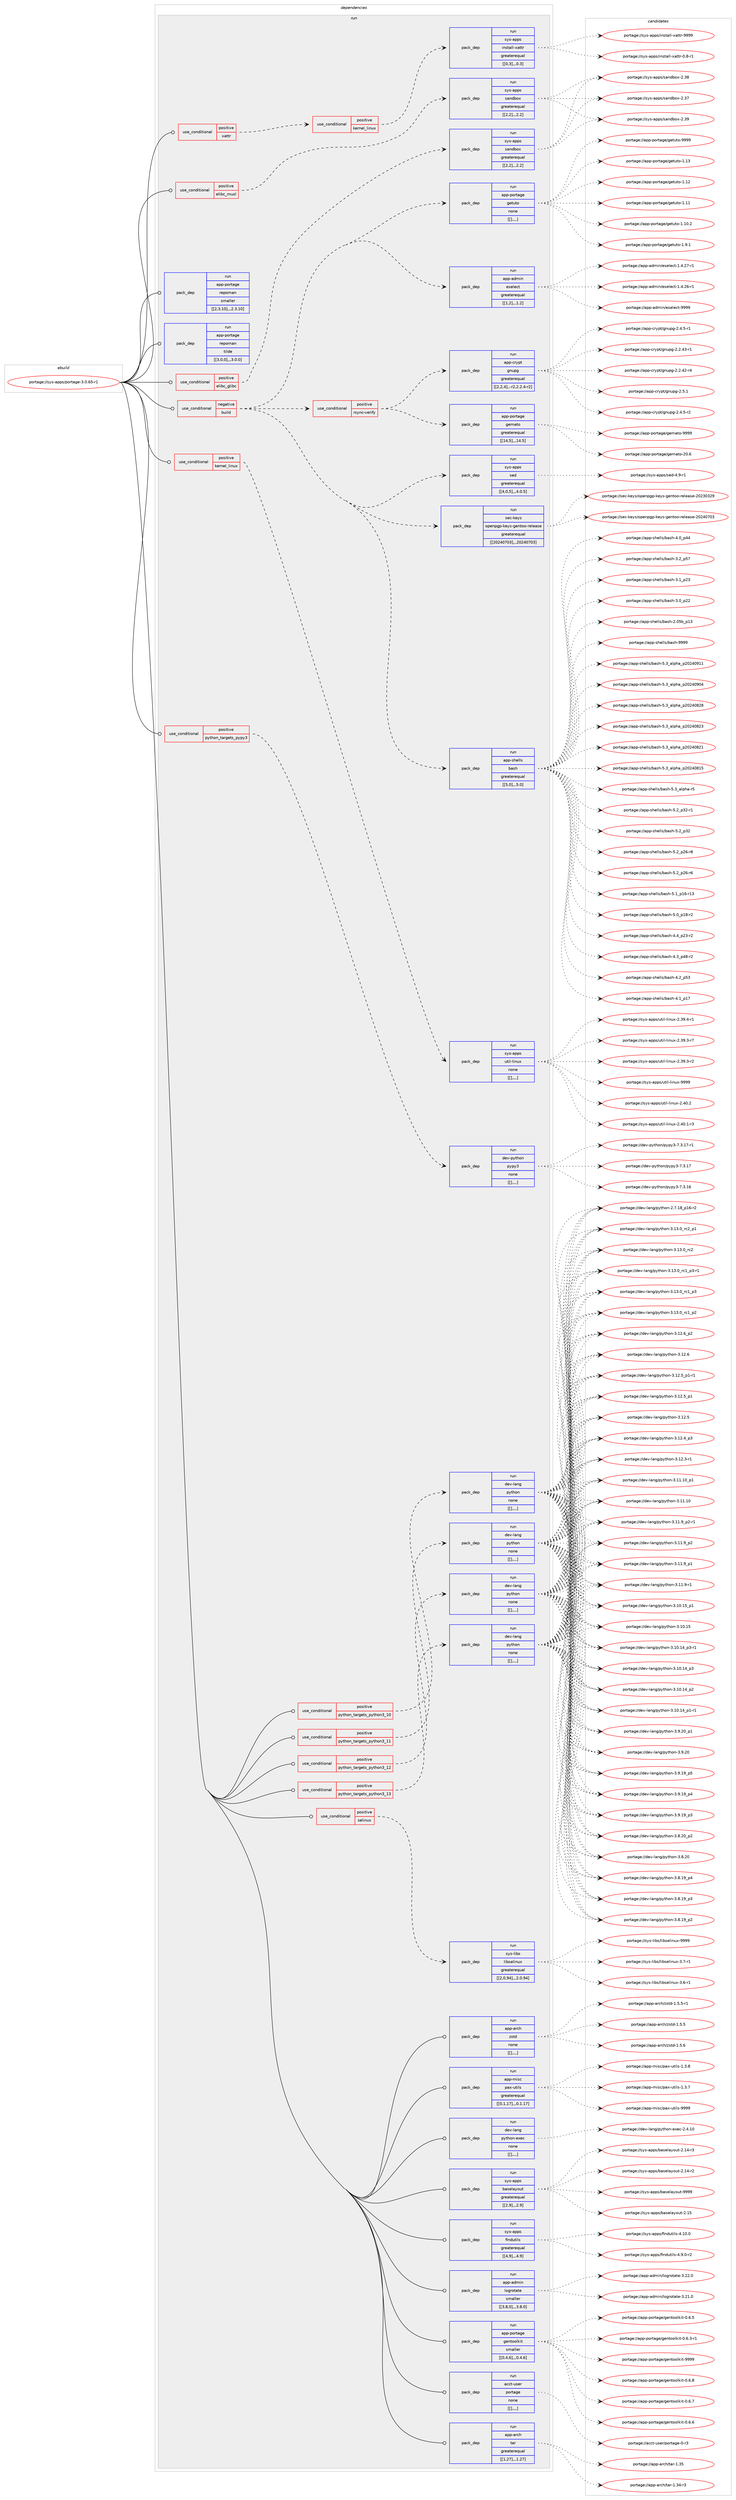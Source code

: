 digraph prolog {

# *************
# Graph options
# *************

newrank=true;
concentrate=true;
compound=true;
graph [rankdir=LR,fontname=Helvetica,fontsize=10,ranksep=1.5];#, ranksep=2.5, nodesep=0.2];
edge  [arrowhead=vee];
node  [fontname=Helvetica,fontsize=10];

# **********
# The ebuild
# **********

subgraph cluster_leftcol {
color=gray;
label=<<i>ebuild</i>>;
id [label="portage://sys-apps/portage-3.0.65-r1", color=red, width=4, href="../sys-apps/portage-3.0.65-r1.svg"];
}

# ****************
# The dependencies
# ****************

subgraph cluster_midcol {
color=gray;
label=<<i>dependencies</i>>;
subgraph cluster_compile {
fillcolor="#eeeeee";
style=filled;
label=<<i>compile</i>>;
}
subgraph cluster_compileandrun {
fillcolor="#eeeeee";
style=filled;
label=<<i>compile and run</i>>;
}
subgraph cluster_run {
fillcolor="#eeeeee";
style=filled;
label=<<i>run</i>>;
subgraph cond115551 {
dependency432588 [label=<<TABLE BORDER="0" CELLBORDER="1" CELLSPACING="0" CELLPADDING="4"><TR><TD ROWSPAN="3" CELLPADDING="10">use_conditional</TD></TR><TR><TD>negative</TD></TR><TR><TD>build</TD></TR></TABLE>>, shape=none, color=red];
subgraph pack314097 {
dependency432589 [label=<<TABLE BORDER="0" CELLBORDER="1" CELLSPACING="0" CELLPADDING="4" WIDTH="220"><TR><TD ROWSPAN="6" CELLPADDING="30">pack_dep</TD></TR><TR><TD WIDTH="110">run</TD></TR><TR><TD>app-admin</TD></TR><TR><TD>eselect</TD></TR><TR><TD>greaterequal</TD></TR><TR><TD>[[1,2],,,1.2]</TD></TR></TABLE>>, shape=none, color=blue];
}
dependency432588:e -> dependency432589:w [weight=20,style="dashed",arrowhead="vee"];
subgraph pack314098 {
dependency432590 [label=<<TABLE BORDER="0" CELLBORDER="1" CELLSPACING="0" CELLPADDING="4" WIDTH="220"><TR><TD ROWSPAN="6" CELLPADDING="30">pack_dep</TD></TR><TR><TD WIDTH="110">run</TD></TR><TR><TD>app-portage</TD></TR><TR><TD>getuto</TD></TR><TR><TD>none</TD></TR><TR><TD>[[],,,,]</TD></TR></TABLE>>, shape=none, color=blue];
}
dependency432588:e -> dependency432590:w [weight=20,style="dashed",arrowhead="vee"];
subgraph pack314099 {
dependency432591 [label=<<TABLE BORDER="0" CELLBORDER="1" CELLSPACING="0" CELLPADDING="4" WIDTH="220"><TR><TD ROWSPAN="6" CELLPADDING="30">pack_dep</TD></TR><TR><TD WIDTH="110">run</TD></TR><TR><TD>app-shells</TD></TR><TR><TD>bash</TD></TR><TR><TD>greaterequal</TD></TR><TR><TD>[[5,0],,,5.0]</TD></TR></TABLE>>, shape=none, color=blue];
}
dependency432588:e -> dependency432591:w [weight=20,style="dashed",arrowhead="vee"];
subgraph pack314100 {
dependency432592 [label=<<TABLE BORDER="0" CELLBORDER="1" CELLSPACING="0" CELLPADDING="4" WIDTH="220"><TR><TD ROWSPAN="6" CELLPADDING="30">pack_dep</TD></TR><TR><TD WIDTH="110">run</TD></TR><TR><TD>sec-keys</TD></TR><TR><TD>openpgp-keys-gentoo-release</TD></TR><TR><TD>greaterequal</TD></TR><TR><TD>[[20240703],,,20240703]</TD></TR></TABLE>>, shape=none, color=blue];
}
dependency432588:e -> dependency432592:w [weight=20,style="dashed",arrowhead="vee"];
subgraph pack314101 {
dependency432593 [label=<<TABLE BORDER="0" CELLBORDER="1" CELLSPACING="0" CELLPADDING="4" WIDTH="220"><TR><TD ROWSPAN="6" CELLPADDING="30">pack_dep</TD></TR><TR><TD WIDTH="110">run</TD></TR><TR><TD>sys-apps</TD></TR><TR><TD>sed</TD></TR><TR><TD>greaterequal</TD></TR><TR><TD>[[4,0,5],,,4.0.5]</TD></TR></TABLE>>, shape=none, color=blue];
}
dependency432588:e -> dependency432593:w [weight=20,style="dashed",arrowhead="vee"];
subgraph cond115552 {
dependency432594 [label=<<TABLE BORDER="0" CELLBORDER="1" CELLSPACING="0" CELLPADDING="4"><TR><TD ROWSPAN="3" CELLPADDING="10">use_conditional</TD></TR><TR><TD>positive</TD></TR><TR><TD>rsync-verify</TD></TR></TABLE>>, shape=none, color=red];
subgraph pack314102 {
dependency432595 [label=<<TABLE BORDER="0" CELLBORDER="1" CELLSPACING="0" CELLPADDING="4" WIDTH="220"><TR><TD ROWSPAN="6" CELLPADDING="30">pack_dep</TD></TR><TR><TD WIDTH="110">run</TD></TR><TR><TD>app-crypt</TD></TR><TR><TD>gnupg</TD></TR><TR><TD>greaterequal</TD></TR><TR><TD>[[2,2,4],,-r2,2.2.4-r2]</TD></TR></TABLE>>, shape=none, color=blue];
}
dependency432594:e -> dependency432595:w [weight=20,style="dashed",arrowhead="vee"];
subgraph pack314103 {
dependency432596 [label=<<TABLE BORDER="0" CELLBORDER="1" CELLSPACING="0" CELLPADDING="4" WIDTH="220"><TR><TD ROWSPAN="6" CELLPADDING="30">pack_dep</TD></TR><TR><TD WIDTH="110">run</TD></TR><TR><TD>app-portage</TD></TR><TR><TD>gemato</TD></TR><TR><TD>greaterequal</TD></TR><TR><TD>[[14,5],,,14.5]</TD></TR></TABLE>>, shape=none, color=blue];
}
dependency432594:e -> dependency432596:w [weight=20,style="dashed",arrowhead="vee"];
}
dependency432588:e -> dependency432594:w [weight=20,style="dashed",arrowhead="vee"];
}
id:e -> dependency432588:w [weight=20,style="solid",arrowhead="odot"];
subgraph cond115553 {
dependency432597 [label=<<TABLE BORDER="0" CELLBORDER="1" CELLSPACING="0" CELLPADDING="4"><TR><TD ROWSPAN="3" CELLPADDING="10">use_conditional</TD></TR><TR><TD>positive</TD></TR><TR><TD>elibc_glibc</TD></TR></TABLE>>, shape=none, color=red];
subgraph pack314104 {
dependency432598 [label=<<TABLE BORDER="0" CELLBORDER="1" CELLSPACING="0" CELLPADDING="4" WIDTH="220"><TR><TD ROWSPAN="6" CELLPADDING="30">pack_dep</TD></TR><TR><TD WIDTH="110">run</TD></TR><TR><TD>sys-apps</TD></TR><TR><TD>sandbox</TD></TR><TR><TD>greaterequal</TD></TR><TR><TD>[[2,2],,,2.2]</TD></TR></TABLE>>, shape=none, color=blue];
}
dependency432597:e -> dependency432598:w [weight=20,style="dashed",arrowhead="vee"];
}
id:e -> dependency432597:w [weight=20,style="solid",arrowhead="odot"];
subgraph cond115554 {
dependency432599 [label=<<TABLE BORDER="0" CELLBORDER="1" CELLSPACING="0" CELLPADDING="4"><TR><TD ROWSPAN="3" CELLPADDING="10">use_conditional</TD></TR><TR><TD>positive</TD></TR><TR><TD>elibc_musl</TD></TR></TABLE>>, shape=none, color=red];
subgraph pack314105 {
dependency432600 [label=<<TABLE BORDER="0" CELLBORDER="1" CELLSPACING="0" CELLPADDING="4" WIDTH="220"><TR><TD ROWSPAN="6" CELLPADDING="30">pack_dep</TD></TR><TR><TD WIDTH="110">run</TD></TR><TR><TD>sys-apps</TD></TR><TR><TD>sandbox</TD></TR><TR><TD>greaterequal</TD></TR><TR><TD>[[2,2],,,2.2]</TD></TR></TABLE>>, shape=none, color=blue];
}
dependency432599:e -> dependency432600:w [weight=20,style="dashed",arrowhead="vee"];
}
id:e -> dependency432599:w [weight=20,style="solid",arrowhead="odot"];
subgraph cond115555 {
dependency432601 [label=<<TABLE BORDER="0" CELLBORDER="1" CELLSPACING="0" CELLPADDING="4"><TR><TD ROWSPAN="3" CELLPADDING="10">use_conditional</TD></TR><TR><TD>positive</TD></TR><TR><TD>kernel_linux</TD></TR></TABLE>>, shape=none, color=red];
subgraph pack314106 {
dependency432602 [label=<<TABLE BORDER="0" CELLBORDER="1" CELLSPACING="0" CELLPADDING="4" WIDTH="220"><TR><TD ROWSPAN="6" CELLPADDING="30">pack_dep</TD></TR><TR><TD WIDTH="110">run</TD></TR><TR><TD>sys-apps</TD></TR><TR><TD>util-linux</TD></TR><TR><TD>none</TD></TR><TR><TD>[[],,,,]</TD></TR></TABLE>>, shape=none, color=blue];
}
dependency432601:e -> dependency432602:w [weight=20,style="dashed",arrowhead="vee"];
}
id:e -> dependency432601:w [weight=20,style="solid",arrowhead="odot"];
subgraph cond115556 {
dependency432603 [label=<<TABLE BORDER="0" CELLBORDER="1" CELLSPACING="0" CELLPADDING="4"><TR><TD ROWSPAN="3" CELLPADDING="10">use_conditional</TD></TR><TR><TD>positive</TD></TR><TR><TD>python_targets_pypy3</TD></TR></TABLE>>, shape=none, color=red];
subgraph pack314107 {
dependency432604 [label=<<TABLE BORDER="0" CELLBORDER="1" CELLSPACING="0" CELLPADDING="4" WIDTH="220"><TR><TD ROWSPAN="6" CELLPADDING="30">pack_dep</TD></TR><TR><TD WIDTH="110">run</TD></TR><TR><TD>dev-python</TD></TR><TR><TD>pypy3</TD></TR><TR><TD>none</TD></TR><TR><TD>[[],,,,]</TD></TR></TABLE>>, shape=none, color=blue];
}
dependency432603:e -> dependency432604:w [weight=20,style="dashed",arrowhead="vee"];
}
id:e -> dependency432603:w [weight=20,style="solid",arrowhead="odot"];
subgraph cond115557 {
dependency432605 [label=<<TABLE BORDER="0" CELLBORDER="1" CELLSPACING="0" CELLPADDING="4"><TR><TD ROWSPAN="3" CELLPADDING="10">use_conditional</TD></TR><TR><TD>positive</TD></TR><TR><TD>python_targets_python3_10</TD></TR></TABLE>>, shape=none, color=red];
subgraph pack314108 {
dependency432606 [label=<<TABLE BORDER="0" CELLBORDER="1" CELLSPACING="0" CELLPADDING="4" WIDTH="220"><TR><TD ROWSPAN="6" CELLPADDING="30">pack_dep</TD></TR><TR><TD WIDTH="110">run</TD></TR><TR><TD>dev-lang</TD></TR><TR><TD>python</TD></TR><TR><TD>none</TD></TR><TR><TD>[[],,,,]</TD></TR></TABLE>>, shape=none, color=blue];
}
dependency432605:e -> dependency432606:w [weight=20,style="dashed",arrowhead="vee"];
}
id:e -> dependency432605:w [weight=20,style="solid",arrowhead="odot"];
subgraph cond115558 {
dependency432607 [label=<<TABLE BORDER="0" CELLBORDER="1" CELLSPACING="0" CELLPADDING="4"><TR><TD ROWSPAN="3" CELLPADDING="10">use_conditional</TD></TR><TR><TD>positive</TD></TR><TR><TD>python_targets_python3_11</TD></TR></TABLE>>, shape=none, color=red];
subgraph pack314109 {
dependency432608 [label=<<TABLE BORDER="0" CELLBORDER="1" CELLSPACING="0" CELLPADDING="4" WIDTH="220"><TR><TD ROWSPAN="6" CELLPADDING="30">pack_dep</TD></TR><TR><TD WIDTH="110">run</TD></TR><TR><TD>dev-lang</TD></TR><TR><TD>python</TD></TR><TR><TD>none</TD></TR><TR><TD>[[],,,,]</TD></TR></TABLE>>, shape=none, color=blue];
}
dependency432607:e -> dependency432608:w [weight=20,style="dashed",arrowhead="vee"];
}
id:e -> dependency432607:w [weight=20,style="solid",arrowhead="odot"];
subgraph cond115559 {
dependency432609 [label=<<TABLE BORDER="0" CELLBORDER="1" CELLSPACING="0" CELLPADDING="4"><TR><TD ROWSPAN="3" CELLPADDING="10">use_conditional</TD></TR><TR><TD>positive</TD></TR><TR><TD>python_targets_python3_12</TD></TR></TABLE>>, shape=none, color=red];
subgraph pack314110 {
dependency432610 [label=<<TABLE BORDER="0" CELLBORDER="1" CELLSPACING="0" CELLPADDING="4" WIDTH="220"><TR><TD ROWSPAN="6" CELLPADDING="30">pack_dep</TD></TR><TR><TD WIDTH="110">run</TD></TR><TR><TD>dev-lang</TD></TR><TR><TD>python</TD></TR><TR><TD>none</TD></TR><TR><TD>[[],,,,]</TD></TR></TABLE>>, shape=none, color=blue];
}
dependency432609:e -> dependency432610:w [weight=20,style="dashed",arrowhead="vee"];
}
id:e -> dependency432609:w [weight=20,style="solid",arrowhead="odot"];
subgraph cond115560 {
dependency432611 [label=<<TABLE BORDER="0" CELLBORDER="1" CELLSPACING="0" CELLPADDING="4"><TR><TD ROWSPAN="3" CELLPADDING="10">use_conditional</TD></TR><TR><TD>positive</TD></TR><TR><TD>python_targets_python3_13</TD></TR></TABLE>>, shape=none, color=red];
subgraph pack314111 {
dependency432612 [label=<<TABLE BORDER="0" CELLBORDER="1" CELLSPACING="0" CELLPADDING="4" WIDTH="220"><TR><TD ROWSPAN="6" CELLPADDING="30">pack_dep</TD></TR><TR><TD WIDTH="110">run</TD></TR><TR><TD>dev-lang</TD></TR><TR><TD>python</TD></TR><TR><TD>none</TD></TR><TR><TD>[[],,,,]</TD></TR></TABLE>>, shape=none, color=blue];
}
dependency432611:e -> dependency432612:w [weight=20,style="dashed",arrowhead="vee"];
}
id:e -> dependency432611:w [weight=20,style="solid",arrowhead="odot"];
subgraph cond115561 {
dependency432613 [label=<<TABLE BORDER="0" CELLBORDER="1" CELLSPACING="0" CELLPADDING="4"><TR><TD ROWSPAN="3" CELLPADDING="10">use_conditional</TD></TR><TR><TD>positive</TD></TR><TR><TD>selinux</TD></TR></TABLE>>, shape=none, color=red];
subgraph pack314112 {
dependency432614 [label=<<TABLE BORDER="0" CELLBORDER="1" CELLSPACING="0" CELLPADDING="4" WIDTH="220"><TR><TD ROWSPAN="6" CELLPADDING="30">pack_dep</TD></TR><TR><TD WIDTH="110">run</TD></TR><TR><TD>sys-libs</TD></TR><TR><TD>libselinux</TD></TR><TR><TD>greaterequal</TD></TR><TR><TD>[[2,0,94],,,2.0.94]</TD></TR></TABLE>>, shape=none, color=blue];
}
dependency432613:e -> dependency432614:w [weight=20,style="dashed",arrowhead="vee"];
}
id:e -> dependency432613:w [weight=20,style="solid",arrowhead="odot"];
subgraph cond115562 {
dependency432615 [label=<<TABLE BORDER="0" CELLBORDER="1" CELLSPACING="0" CELLPADDING="4"><TR><TD ROWSPAN="3" CELLPADDING="10">use_conditional</TD></TR><TR><TD>positive</TD></TR><TR><TD>xattr</TD></TR></TABLE>>, shape=none, color=red];
subgraph cond115563 {
dependency432616 [label=<<TABLE BORDER="0" CELLBORDER="1" CELLSPACING="0" CELLPADDING="4"><TR><TD ROWSPAN="3" CELLPADDING="10">use_conditional</TD></TR><TR><TD>positive</TD></TR><TR><TD>kernel_linux</TD></TR></TABLE>>, shape=none, color=red];
subgraph pack314113 {
dependency432617 [label=<<TABLE BORDER="0" CELLBORDER="1" CELLSPACING="0" CELLPADDING="4" WIDTH="220"><TR><TD ROWSPAN="6" CELLPADDING="30">pack_dep</TD></TR><TR><TD WIDTH="110">run</TD></TR><TR><TD>sys-apps</TD></TR><TR><TD>install-xattr</TD></TR><TR><TD>greaterequal</TD></TR><TR><TD>[[0,3],,,0.3]</TD></TR></TABLE>>, shape=none, color=blue];
}
dependency432616:e -> dependency432617:w [weight=20,style="dashed",arrowhead="vee"];
}
dependency432615:e -> dependency432616:w [weight=20,style="dashed",arrowhead="vee"];
}
id:e -> dependency432615:w [weight=20,style="solid",arrowhead="odot"];
subgraph pack314114 {
dependency432618 [label=<<TABLE BORDER="0" CELLBORDER="1" CELLSPACING="0" CELLPADDING="4" WIDTH="220"><TR><TD ROWSPAN="6" CELLPADDING="30">pack_dep</TD></TR><TR><TD WIDTH="110">run</TD></TR><TR><TD>acct-user</TD></TR><TR><TD>portage</TD></TR><TR><TD>none</TD></TR><TR><TD>[[],,,,]</TD></TR></TABLE>>, shape=none, color=blue];
}
id:e -> dependency432618:w [weight=20,style="solid",arrowhead="odot"];
subgraph pack314115 {
dependency432619 [label=<<TABLE BORDER="0" CELLBORDER="1" CELLSPACING="0" CELLPADDING="4" WIDTH="220"><TR><TD ROWSPAN="6" CELLPADDING="30">pack_dep</TD></TR><TR><TD WIDTH="110">run</TD></TR><TR><TD>app-arch</TD></TR><TR><TD>tar</TD></TR><TR><TD>greaterequal</TD></TR><TR><TD>[[1,27],,,1.27]</TD></TR></TABLE>>, shape=none, color=blue];
}
id:e -> dependency432619:w [weight=20,style="solid",arrowhead="odot"];
subgraph pack314116 {
dependency432620 [label=<<TABLE BORDER="0" CELLBORDER="1" CELLSPACING="0" CELLPADDING="4" WIDTH="220"><TR><TD ROWSPAN="6" CELLPADDING="30">pack_dep</TD></TR><TR><TD WIDTH="110">run</TD></TR><TR><TD>app-arch</TD></TR><TR><TD>zstd</TD></TR><TR><TD>none</TD></TR><TR><TD>[[],,,,]</TD></TR></TABLE>>, shape=none, color=blue];
}
id:e -> dependency432620:w [weight=20,style="solid",arrowhead="odot"];
subgraph pack314117 {
dependency432621 [label=<<TABLE BORDER="0" CELLBORDER="1" CELLSPACING="0" CELLPADDING="4" WIDTH="220"><TR><TD ROWSPAN="6" CELLPADDING="30">pack_dep</TD></TR><TR><TD WIDTH="110">run</TD></TR><TR><TD>app-misc</TD></TR><TR><TD>pax-utils</TD></TR><TR><TD>greaterequal</TD></TR><TR><TD>[[0,1,17],,,0.1.17]</TD></TR></TABLE>>, shape=none, color=blue];
}
id:e -> dependency432621:w [weight=20,style="solid",arrowhead="odot"];
subgraph pack314118 {
dependency432622 [label=<<TABLE BORDER="0" CELLBORDER="1" CELLSPACING="0" CELLPADDING="4" WIDTH="220"><TR><TD ROWSPAN="6" CELLPADDING="30">pack_dep</TD></TR><TR><TD WIDTH="110">run</TD></TR><TR><TD>dev-lang</TD></TR><TR><TD>python-exec</TD></TR><TR><TD>none</TD></TR><TR><TD>[[],,,,]</TD></TR></TABLE>>, shape=none, color=blue];
}
id:e -> dependency432622:w [weight=20,style="solid",arrowhead="odot"];
subgraph pack314119 {
dependency432623 [label=<<TABLE BORDER="0" CELLBORDER="1" CELLSPACING="0" CELLPADDING="4" WIDTH="220"><TR><TD ROWSPAN="6" CELLPADDING="30">pack_dep</TD></TR><TR><TD WIDTH="110">run</TD></TR><TR><TD>sys-apps</TD></TR><TR><TD>baselayout</TD></TR><TR><TD>greaterequal</TD></TR><TR><TD>[[2,9],,,2.9]</TD></TR></TABLE>>, shape=none, color=blue];
}
id:e -> dependency432623:w [weight=20,style="solid",arrowhead="odot"];
subgraph pack314120 {
dependency432624 [label=<<TABLE BORDER="0" CELLBORDER="1" CELLSPACING="0" CELLPADDING="4" WIDTH="220"><TR><TD ROWSPAN="6" CELLPADDING="30">pack_dep</TD></TR><TR><TD WIDTH="110">run</TD></TR><TR><TD>sys-apps</TD></TR><TR><TD>findutils</TD></TR><TR><TD>greaterequal</TD></TR><TR><TD>[[4,9],,,4.9]</TD></TR></TABLE>>, shape=none, color=blue];
}
id:e -> dependency432624:w [weight=20,style="solid",arrowhead="odot"];
subgraph pack314121 {
dependency432625 [label=<<TABLE BORDER="0" CELLBORDER="1" CELLSPACING="0" CELLPADDING="4" WIDTH="220"><TR><TD ROWSPAN="6" CELLPADDING="30">pack_dep</TD></TR><TR><TD WIDTH="110">run</TD></TR><TR><TD>app-admin</TD></TR><TR><TD>logrotate</TD></TR><TR><TD>smaller</TD></TR><TR><TD>[[3,8,0],,,3.8.0]</TD></TR></TABLE>>, shape=none, color=blue];
}
id:e -> dependency432625:w [weight=20,style="solid",arrowhead="odot"];
subgraph pack314122 {
dependency432626 [label=<<TABLE BORDER="0" CELLBORDER="1" CELLSPACING="0" CELLPADDING="4" WIDTH="220"><TR><TD ROWSPAN="6" CELLPADDING="30">pack_dep</TD></TR><TR><TD WIDTH="110">run</TD></TR><TR><TD>app-portage</TD></TR><TR><TD>gentoolkit</TD></TR><TR><TD>smaller</TD></TR><TR><TD>[[0,4,6],,,0.4.6]</TD></TR></TABLE>>, shape=none, color=blue];
}
id:e -> dependency432626:w [weight=20,style="solid",arrowhead="odot"];
subgraph pack314123 {
dependency432627 [label=<<TABLE BORDER="0" CELLBORDER="1" CELLSPACING="0" CELLPADDING="4" WIDTH="220"><TR><TD ROWSPAN="6" CELLPADDING="30">pack_dep</TD></TR><TR><TD WIDTH="110">run</TD></TR><TR><TD>app-portage</TD></TR><TR><TD>repoman</TD></TR><TR><TD>smaller</TD></TR><TR><TD>[[2,3,10],,,2.3.10]</TD></TR></TABLE>>, shape=none, color=blue];
}
id:e -> dependency432627:w [weight=20,style="solid",arrowhead="odot"];
subgraph pack314124 {
dependency432628 [label=<<TABLE BORDER="0" CELLBORDER="1" CELLSPACING="0" CELLPADDING="4" WIDTH="220"><TR><TD ROWSPAN="6" CELLPADDING="30">pack_dep</TD></TR><TR><TD WIDTH="110">run</TD></TR><TR><TD>app-portage</TD></TR><TR><TD>repoman</TD></TR><TR><TD>tilde</TD></TR><TR><TD>[[3,0,0],,,3.0.0]</TD></TR></TABLE>>, shape=none, color=blue];
}
id:e -> dependency432628:w [weight=20,style="solid",arrowhead="odot"];
}
}

# **************
# The candidates
# **************

subgraph cluster_choices {
rank=same;
color=gray;
label=<<i>candidates</i>>;

subgraph choice314097 {
color=black;
nodesep=1;
choice97112112459710010910511047101115101108101991164557575757 [label="portage://app-admin/eselect-9999", color=red, width=4,href="../app-admin/eselect-9999.svg"];
choice9711211245971001091051104710111510110810199116454946524650554511449 [label="portage://app-admin/eselect-1.4.27-r1", color=red, width=4,href="../app-admin/eselect-1.4.27-r1.svg"];
choice9711211245971001091051104710111510110810199116454946524650544511449 [label="portage://app-admin/eselect-1.4.26-r1", color=red, width=4,href="../app-admin/eselect-1.4.26-r1.svg"];
dependency432589:e -> choice97112112459710010910511047101115101108101991164557575757:w [style=dotted,weight="100"];
dependency432589:e -> choice9711211245971001091051104710111510110810199116454946524650554511449:w [style=dotted,weight="100"];
dependency432589:e -> choice9711211245971001091051104710111510110810199116454946524650544511449:w [style=dotted,weight="100"];
}
subgraph choice314098 {
color=black;
nodesep=1;
choice971121124511211111411697103101471031011161171161114557575757 [label="portage://app-portage/getuto-9999", color=red, width=4,href="../app-portage/getuto-9999.svg"];
choice971121124511211111411697103101471031011161171161114549464951 [label="portage://app-portage/getuto-1.13", color=red, width=4,href="../app-portage/getuto-1.13.svg"];
choice971121124511211111411697103101471031011161171161114549464950 [label="portage://app-portage/getuto-1.12", color=red, width=4,href="../app-portage/getuto-1.12.svg"];
choice971121124511211111411697103101471031011161171161114549464949 [label="portage://app-portage/getuto-1.11", color=red, width=4,href="../app-portage/getuto-1.11.svg"];
choice9711211245112111114116971031014710310111611711611145494649484650 [label="portage://app-portage/getuto-1.10.2", color=red, width=4,href="../app-portage/getuto-1.10.2.svg"];
choice97112112451121111141169710310147103101116117116111454946574649 [label="portage://app-portage/getuto-1.9.1", color=red, width=4,href="../app-portage/getuto-1.9.1.svg"];
dependency432590:e -> choice971121124511211111411697103101471031011161171161114557575757:w [style=dotted,weight="100"];
dependency432590:e -> choice971121124511211111411697103101471031011161171161114549464951:w [style=dotted,weight="100"];
dependency432590:e -> choice971121124511211111411697103101471031011161171161114549464950:w [style=dotted,weight="100"];
dependency432590:e -> choice971121124511211111411697103101471031011161171161114549464949:w [style=dotted,weight="100"];
dependency432590:e -> choice9711211245112111114116971031014710310111611711611145494649484650:w [style=dotted,weight="100"];
dependency432590:e -> choice97112112451121111141169710310147103101116117116111454946574649:w [style=dotted,weight="100"];
}
subgraph choice314099 {
color=black;
nodesep=1;
choice97112112451151041011081081154798971151044557575757 [label="portage://app-shells/bash-9999", color=red, width=4,href="../app-shells/bash-9999.svg"];
choice971121124511510410110810811547989711510445534651959710811210497951125048505248574949 [label="portage://app-shells/bash-5.3_alpha_p20240911", color=red, width=4,href="../app-shells/bash-5.3_alpha_p20240911.svg"];
choice971121124511510410110810811547989711510445534651959710811210497951125048505248574852 [label="portage://app-shells/bash-5.3_alpha_p20240904", color=red, width=4,href="../app-shells/bash-5.3_alpha_p20240904.svg"];
choice971121124511510410110810811547989711510445534651959710811210497951125048505248565056 [label="portage://app-shells/bash-5.3_alpha_p20240828", color=red, width=4,href="../app-shells/bash-5.3_alpha_p20240828.svg"];
choice971121124511510410110810811547989711510445534651959710811210497951125048505248565051 [label="portage://app-shells/bash-5.3_alpha_p20240823", color=red, width=4,href="../app-shells/bash-5.3_alpha_p20240823.svg"];
choice971121124511510410110810811547989711510445534651959710811210497951125048505248565049 [label="portage://app-shells/bash-5.3_alpha_p20240821", color=red, width=4,href="../app-shells/bash-5.3_alpha_p20240821.svg"];
choice971121124511510410110810811547989711510445534651959710811210497951125048505248564953 [label="portage://app-shells/bash-5.3_alpha_p20240815", color=red, width=4,href="../app-shells/bash-5.3_alpha_p20240815.svg"];
choice9711211245115104101108108115479897115104455346519597108112104974511453 [label="portage://app-shells/bash-5.3_alpha-r5", color=red, width=4,href="../app-shells/bash-5.3_alpha-r5.svg"];
choice9711211245115104101108108115479897115104455346509511251504511449 [label="portage://app-shells/bash-5.2_p32-r1", color=red, width=4,href="../app-shells/bash-5.2_p32-r1.svg"];
choice971121124511510410110810811547989711510445534650951125150 [label="portage://app-shells/bash-5.2_p32", color=red, width=4,href="../app-shells/bash-5.2_p32.svg"];
choice9711211245115104101108108115479897115104455346509511250544511456 [label="portage://app-shells/bash-5.2_p26-r8", color=red, width=4,href="../app-shells/bash-5.2_p26-r8.svg"];
choice9711211245115104101108108115479897115104455346509511250544511454 [label="portage://app-shells/bash-5.2_p26-r6", color=red, width=4,href="../app-shells/bash-5.2_p26-r6.svg"];
choice971121124511510410110810811547989711510445534649951124954451144951 [label="portage://app-shells/bash-5.1_p16-r13", color=red, width=4,href="../app-shells/bash-5.1_p16-r13.svg"];
choice9711211245115104101108108115479897115104455346489511249564511450 [label="portage://app-shells/bash-5.0_p18-r2", color=red, width=4,href="../app-shells/bash-5.0_p18-r2.svg"];
choice9711211245115104101108108115479897115104455246529511250514511450 [label="portage://app-shells/bash-4.4_p23-r2", color=red, width=4,href="../app-shells/bash-4.4_p23-r2.svg"];
choice9711211245115104101108108115479897115104455246519511252564511450 [label="portage://app-shells/bash-4.3_p48-r2", color=red, width=4,href="../app-shells/bash-4.3_p48-r2.svg"];
choice971121124511510410110810811547989711510445524650951125351 [label="portage://app-shells/bash-4.2_p53", color=red, width=4,href="../app-shells/bash-4.2_p53.svg"];
choice971121124511510410110810811547989711510445524649951124955 [label="portage://app-shells/bash-4.1_p17", color=red, width=4,href="../app-shells/bash-4.1_p17.svg"];
choice971121124511510410110810811547989711510445524648951125252 [label="portage://app-shells/bash-4.0_p44", color=red, width=4,href="../app-shells/bash-4.0_p44.svg"];
choice971121124511510410110810811547989711510445514650951125355 [label="portage://app-shells/bash-3.2_p57", color=red, width=4,href="../app-shells/bash-3.2_p57.svg"];
choice971121124511510410110810811547989711510445514649951125051 [label="portage://app-shells/bash-3.1_p23", color=red, width=4,href="../app-shells/bash-3.1_p23.svg"];
choice971121124511510410110810811547989711510445514648951125050 [label="portage://app-shells/bash-3.0_p22", color=red, width=4,href="../app-shells/bash-3.0_p22.svg"];
choice9711211245115104101108108115479897115104455046485398951124951 [label="portage://app-shells/bash-2.05b_p13", color=red, width=4,href="../app-shells/bash-2.05b_p13.svg"];
dependency432591:e -> choice97112112451151041011081081154798971151044557575757:w [style=dotted,weight="100"];
dependency432591:e -> choice971121124511510410110810811547989711510445534651959710811210497951125048505248574949:w [style=dotted,weight="100"];
dependency432591:e -> choice971121124511510410110810811547989711510445534651959710811210497951125048505248574852:w [style=dotted,weight="100"];
dependency432591:e -> choice971121124511510410110810811547989711510445534651959710811210497951125048505248565056:w [style=dotted,weight="100"];
dependency432591:e -> choice971121124511510410110810811547989711510445534651959710811210497951125048505248565051:w [style=dotted,weight="100"];
dependency432591:e -> choice971121124511510410110810811547989711510445534651959710811210497951125048505248565049:w [style=dotted,weight="100"];
dependency432591:e -> choice971121124511510410110810811547989711510445534651959710811210497951125048505248564953:w [style=dotted,weight="100"];
dependency432591:e -> choice9711211245115104101108108115479897115104455346519597108112104974511453:w [style=dotted,weight="100"];
dependency432591:e -> choice9711211245115104101108108115479897115104455346509511251504511449:w [style=dotted,weight="100"];
dependency432591:e -> choice971121124511510410110810811547989711510445534650951125150:w [style=dotted,weight="100"];
dependency432591:e -> choice9711211245115104101108108115479897115104455346509511250544511456:w [style=dotted,weight="100"];
dependency432591:e -> choice9711211245115104101108108115479897115104455346509511250544511454:w [style=dotted,weight="100"];
dependency432591:e -> choice971121124511510410110810811547989711510445534649951124954451144951:w [style=dotted,weight="100"];
dependency432591:e -> choice9711211245115104101108108115479897115104455346489511249564511450:w [style=dotted,weight="100"];
dependency432591:e -> choice9711211245115104101108108115479897115104455246529511250514511450:w [style=dotted,weight="100"];
dependency432591:e -> choice9711211245115104101108108115479897115104455246519511252564511450:w [style=dotted,weight="100"];
dependency432591:e -> choice971121124511510410110810811547989711510445524650951125351:w [style=dotted,weight="100"];
dependency432591:e -> choice971121124511510410110810811547989711510445524649951124955:w [style=dotted,weight="100"];
dependency432591:e -> choice971121124511510410110810811547989711510445524648951125252:w [style=dotted,weight="100"];
dependency432591:e -> choice971121124511510410110810811547989711510445514650951125355:w [style=dotted,weight="100"];
dependency432591:e -> choice971121124511510410110810811547989711510445514649951125051:w [style=dotted,weight="100"];
dependency432591:e -> choice971121124511510410110810811547989711510445514648951125050:w [style=dotted,weight="100"];
dependency432591:e -> choice9711211245115104101108108115479897115104455046485398951124951:w [style=dotted,weight="100"];
}
subgraph choice314100 {
color=black;
nodesep=1;
choice11510199451071011211154711111210111011210311245107101121115451031011101161111114511410110810197115101455048505248554851 [label="portage://sec-keys/openpgp-keys-gentoo-release-20240703", color=red, width=4,href="../sec-keys/openpgp-keys-gentoo-release-20240703.svg"];
choice11510199451071011211154711111210111011210311245107101121115451031011101161111114511410110810197115101455048505148515057 [label="portage://sec-keys/openpgp-keys-gentoo-release-20230329", color=red, width=4,href="../sec-keys/openpgp-keys-gentoo-release-20230329.svg"];
dependency432592:e -> choice11510199451071011211154711111210111011210311245107101121115451031011101161111114511410110810197115101455048505248554851:w [style=dotted,weight="100"];
dependency432592:e -> choice11510199451071011211154711111210111011210311245107101121115451031011101161111114511410110810197115101455048505148515057:w [style=dotted,weight="100"];
}
subgraph choice314101 {
color=black;
nodesep=1;
choice115121115459711211211547115101100455246574511449 [label="portage://sys-apps/sed-4.9-r1", color=red, width=4,href="../sys-apps/sed-4.9-r1.svg"];
dependency432593:e -> choice115121115459711211211547115101100455246574511449:w [style=dotted,weight="100"];
}
subgraph choice314102 {
color=black;
nodesep=1;
choice97112112459911412111211647103110117112103455046534649 [label="portage://app-crypt/gnupg-2.5.1", color=red, width=4,href="../app-crypt/gnupg-2.5.1.svg"];
choice971121124599114121112116471031101171121034550465246534511450 [label="portage://app-crypt/gnupg-2.4.5-r2", color=red, width=4,href="../app-crypt/gnupg-2.4.5-r2.svg"];
choice971121124599114121112116471031101171121034550465246534511449 [label="portage://app-crypt/gnupg-2.4.5-r1", color=red, width=4,href="../app-crypt/gnupg-2.4.5-r1.svg"];
choice97112112459911412111211647103110117112103455046504652514511449 [label="portage://app-crypt/gnupg-2.2.43-r1", color=red, width=4,href="../app-crypt/gnupg-2.2.43-r1.svg"];
choice97112112459911412111211647103110117112103455046504652504511452 [label="portage://app-crypt/gnupg-2.2.42-r4", color=red, width=4,href="../app-crypt/gnupg-2.2.42-r4.svg"];
dependency432595:e -> choice97112112459911412111211647103110117112103455046534649:w [style=dotted,weight="100"];
dependency432595:e -> choice971121124599114121112116471031101171121034550465246534511450:w [style=dotted,weight="100"];
dependency432595:e -> choice971121124599114121112116471031101171121034550465246534511449:w [style=dotted,weight="100"];
dependency432595:e -> choice97112112459911412111211647103110117112103455046504652514511449:w [style=dotted,weight="100"];
dependency432595:e -> choice97112112459911412111211647103110117112103455046504652504511452:w [style=dotted,weight="100"];
}
subgraph choice314103 {
color=black;
nodesep=1;
choice97112112451121111141169710310147103101109971161114557575757 [label="portage://app-portage/gemato-9999", color=red, width=4,href="../app-portage/gemato-9999.svg"];
choice97112112451121111141169710310147103101109971161114550484654 [label="portage://app-portage/gemato-20.6", color=red, width=4,href="../app-portage/gemato-20.6.svg"];
dependency432596:e -> choice97112112451121111141169710310147103101109971161114557575757:w [style=dotted,weight="100"];
dependency432596:e -> choice97112112451121111141169710310147103101109971161114550484654:w [style=dotted,weight="100"];
}
subgraph choice314104 {
color=black;
nodesep=1;
choice11512111545971121121154711597110100981111204550465157 [label="portage://sys-apps/sandbox-2.39", color=red, width=4,href="../sys-apps/sandbox-2.39.svg"];
choice11512111545971121121154711597110100981111204550465156 [label="portage://sys-apps/sandbox-2.38", color=red, width=4,href="../sys-apps/sandbox-2.38.svg"];
choice11512111545971121121154711597110100981111204550465155 [label="portage://sys-apps/sandbox-2.37", color=red, width=4,href="../sys-apps/sandbox-2.37.svg"];
dependency432598:e -> choice11512111545971121121154711597110100981111204550465157:w [style=dotted,weight="100"];
dependency432598:e -> choice11512111545971121121154711597110100981111204550465156:w [style=dotted,weight="100"];
dependency432598:e -> choice11512111545971121121154711597110100981111204550465155:w [style=dotted,weight="100"];
}
subgraph choice314105 {
color=black;
nodesep=1;
choice11512111545971121121154711597110100981111204550465157 [label="portage://sys-apps/sandbox-2.39", color=red, width=4,href="../sys-apps/sandbox-2.39.svg"];
choice11512111545971121121154711597110100981111204550465156 [label="portage://sys-apps/sandbox-2.38", color=red, width=4,href="../sys-apps/sandbox-2.38.svg"];
choice11512111545971121121154711597110100981111204550465155 [label="portage://sys-apps/sandbox-2.37", color=red, width=4,href="../sys-apps/sandbox-2.37.svg"];
dependency432600:e -> choice11512111545971121121154711597110100981111204550465157:w [style=dotted,weight="100"];
dependency432600:e -> choice11512111545971121121154711597110100981111204550465156:w [style=dotted,weight="100"];
dependency432600:e -> choice11512111545971121121154711597110100981111204550465155:w [style=dotted,weight="100"];
}
subgraph choice314106 {
color=black;
nodesep=1;
choice115121115459711211211547117116105108451081051101171204557575757 [label="portage://sys-apps/util-linux-9999", color=red, width=4,href="../sys-apps/util-linux-9999.svg"];
choice1151211154597112112115471171161051084510810511011712045504652484650 [label="portage://sys-apps/util-linux-2.40.2", color=red, width=4,href="../sys-apps/util-linux-2.40.2.svg"];
choice11512111545971121121154711711610510845108105110117120455046524846494511451 [label="portage://sys-apps/util-linux-2.40.1-r3", color=red, width=4,href="../sys-apps/util-linux-2.40.1-r3.svg"];
choice11512111545971121121154711711610510845108105110117120455046515746524511449 [label="portage://sys-apps/util-linux-2.39.4-r1", color=red, width=4,href="../sys-apps/util-linux-2.39.4-r1.svg"];
choice11512111545971121121154711711610510845108105110117120455046515746514511455 [label="portage://sys-apps/util-linux-2.39.3-r7", color=red, width=4,href="../sys-apps/util-linux-2.39.3-r7.svg"];
choice11512111545971121121154711711610510845108105110117120455046515746514511450 [label="portage://sys-apps/util-linux-2.39.3-r2", color=red, width=4,href="../sys-apps/util-linux-2.39.3-r2.svg"];
dependency432602:e -> choice115121115459711211211547117116105108451081051101171204557575757:w [style=dotted,weight="100"];
dependency432602:e -> choice1151211154597112112115471171161051084510810511011712045504652484650:w [style=dotted,weight="100"];
dependency432602:e -> choice11512111545971121121154711711610510845108105110117120455046524846494511451:w [style=dotted,weight="100"];
dependency432602:e -> choice11512111545971121121154711711610510845108105110117120455046515746524511449:w [style=dotted,weight="100"];
dependency432602:e -> choice11512111545971121121154711711610510845108105110117120455046515746514511455:w [style=dotted,weight="100"];
dependency432602:e -> choice11512111545971121121154711711610510845108105110117120455046515746514511450:w [style=dotted,weight="100"];
}
subgraph choice314107 {
color=black;
nodesep=1;
choice100101118451121211161041111104711212111212151455546514649554511449 [label="portage://dev-python/pypy3-7.3.17-r1", color=red, width=4,href="../dev-python/pypy3-7.3.17-r1.svg"];
choice10010111845112121116104111110471121211121215145554651464955 [label="portage://dev-python/pypy3-7.3.17", color=red, width=4,href="../dev-python/pypy3-7.3.17.svg"];
choice10010111845112121116104111110471121211121215145554651464954 [label="portage://dev-python/pypy3-7.3.16", color=red, width=4,href="../dev-python/pypy3-7.3.16.svg"];
dependency432604:e -> choice100101118451121211161041111104711212111212151455546514649554511449:w [style=dotted,weight="100"];
dependency432604:e -> choice10010111845112121116104111110471121211121215145554651464955:w [style=dotted,weight="100"];
dependency432604:e -> choice10010111845112121116104111110471121211121215145554651464954:w [style=dotted,weight="100"];
}
subgraph choice314108 {
color=black;
nodesep=1;
choice100101118451089711010347112121116104111110455146495146489511499509511249 [label="portage://dev-lang/python-3.13.0_rc2_p1", color=red, width=4,href="../dev-lang/python-3.13.0_rc2_p1.svg"];
choice10010111845108971101034711212111610411111045514649514648951149950 [label="portage://dev-lang/python-3.13.0_rc2", color=red, width=4,href="../dev-lang/python-3.13.0_rc2.svg"];
choice1001011184510897110103471121211161041111104551464951464895114994995112514511449 [label="portage://dev-lang/python-3.13.0_rc1_p3-r1", color=red, width=4,href="../dev-lang/python-3.13.0_rc1_p3-r1.svg"];
choice100101118451089711010347112121116104111110455146495146489511499499511251 [label="portage://dev-lang/python-3.13.0_rc1_p3", color=red, width=4,href="../dev-lang/python-3.13.0_rc1_p3.svg"];
choice100101118451089711010347112121116104111110455146495146489511499499511250 [label="portage://dev-lang/python-3.13.0_rc1_p2", color=red, width=4,href="../dev-lang/python-3.13.0_rc1_p2.svg"];
choice100101118451089711010347112121116104111110455146495046549511250 [label="portage://dev-lang/python-3.12.6_p2", color=red, width=4,href="../dev-lang/python-3.12.6_p2.svg"];
choice10010111845108971101034711212111610411111045514649504654 [label="portage://dev-lang/python-3.12.6", color=red, width=4,href="../dev-lang/python-3.12.6.svg"];
choice1001011184510897110103471121211161041111104551464950465395112494511449 [label="portage://dev-lang/python-3.12.5_p1-r1", color=red, width=4,href="../dev-lang/python-3.12.5_p1-r1.svg"];
choice100101118451089711010347112121116104111110455146495046539511249 [label="portage://dev-lang/python-3.12.5_p1", color=red, width=4,href="../dev-lang/python-3.12.5_p1.svg"];
choice10010111845108971101034711212111610411111045514649504653 [label="portage://dev-lang/python-3.12.5", color=red, width=4,href="../dev-lang/python-3.12.5.svg"];
choice100101118451089711010347112121116104111110455146495046529511251 [label="portage://dev-lang/python-3.12.4_p3", color=red, width=4,href="../dev-lang/python-3.12.4_p3.svg"];
choice100101118451089711010347112121116104111110455146495046514511449 [label="portage://dev-lang/python-3.12.3-r1", color=red, width=4,href="../dev-lang/python-3.12.3-r1.svg"];
choice10010111845108971101034711212111610411111045514649494649489511249 [label="portage://dev-lang/python-3.11.10_p1", color=red, width=4,href="../dev-lang/python-3.11.10_p1.svg"];
choice1001011184510897110103471121211161041111104551464949464948 [label="portage://dev-lang/python-3.11.10", color=red, width=4,href="../dev-lang/python-3.11.10.svg"];
choice1001011184510897110103471121211161041111104551464949465795112504511449 [label="portage://dev-lang/python-3.11.9_p2-r1", color=red, width=4,href="../dev-lang/python-3.11.9_p2-r1.svg"];
choice100101118451089711010347112121116104111110455146494946579511250 [label="portage://dev-lang/python-3.11.9_p2", color=red, width=4,href="../dev-lang/python-3.11.9_p2.svg"];
choice100101118451089711010347112121116104111110455146494946579511249 [label="portage://dev-lang/python-3.11.9_p1", color=red, width=4,href="../dev-lang/python-3.11.9_p1.svg"];
choice100101118451089711010347112121116104111110455146494946574511449 [label="portage://dev-lang/python-3.11.9-r1", color=red, width=4,href="../dev-lang/python-3.11.9-r1.svg"];
choice10010111845108971101034711212111610411111045514649484649539511249 [label="portage://dev-lang/python-3.10.15_p1", color=red, width=4,href="../dev-lang/python-3.10.15_p1.svg"];
choice1001011184510897110103471121211161041111104551464948464953 [label="portage://dev-lang/python-3.10.15", color=red, width=4,href="../dev-lang/python-3.10.15.svg"];
choice100101118451089711010347112121116104111110455146494846495295112514511449 [label="portage://dev-lang/python-3.10.14_p3-r1", color=red, width=4,href="../dev-lang/python-3.10.14_p3-r1.svg"];
choice10010111845108971101034711212111610411111045514649484649529511251 [label="portage://dev-lang/python-3.10.14_p3", color=red, width=4,href="../dev-lang/python-3.10.14_p3.svg"];
choice10010111845108971101034711212111610411111045514649484649529511250 [label="portage://dev-lang/python-3.10.14_p2", color=red, width=4,href="../dev-lang/python-3.10.14_p2.svg"];
choice100101118451089711010347112121116104111110455146494846495295112494511449 [label="portage://dev-lang/python-3.10.14_p1-r1", color=red, width=4,href="../dev-lang/python-3.10.14_p1-r1.svg"];
choice100101118451089711010347112121116104111110455146574650489511249 [label="portage://dev-lang/python-3.9.20_p1", color=red, width=4,href="../dev-lang/python-3.9.20_p1.svg"];
choice10010111845108971101034711212111610411111045514657465048 [label="portage://dev-lang/python-3.9.20", color=red, width=4,href="../dev-lang/python-3.9.20.svg"];
choice100101118451089711010347112121116104111110455146574649579511253 [label="portage://dev-lang/python-3.9.19_p5", color=red, width=4,href="../dev-lang/python-3.9.19_p5.svg"];
choice100101118451089711010347112121116104111110455146574649579511252 [label="portage://dev-lang/python-3.9.19_p4", color=red, width=4,href="../dev-lang/python-3.9.19_p4.svg"];
choice100101118451089711010347112121116104111110455146574649579511251 [label="portage://dev-lang/python-3.9.19_p3", color=red, width=4,href="../dev-lang/python-3.9.19_p3.svg"];
choice100101118451089711010347112121116104111110455146564650489511250 [label="portage://dev-lang/python-3.8.20_p2", color=red, width=4,href="../dev-lang/python-3.8.20_p2.svg"];
choice10010111845108971101034711212111610411111045514656465048 [label="portage://dev-lang/python-3.8.20", color=red, width=4,href="../dev-lang/python-3.8.20.svg"];
choice100101118451089711010347112121116104111110455146564649579511252 [label="portage://dev-lang/python-3.8.19_p4", color=red, width=4,href="../dev-lang/python-3.8.19_p4.svg"];
choice100101118451089711010347112121116104111110455146564649579511251 [label="portage://dev-lang/python-3.8.19_p3", color=red, width=4,href="../dev-lang/python-3.8.19_p3.svg"];
choice100101118451089711010347112121116104111110455146564649579511250 [label="portage://dev-lang/python-3.8.19_p2", color=red, width=4,href="../dev-lang/python-3.8.19_p2.svg"];
choice100101118451089711010347112121116104111110455046554649569511249544511450 [label="portage://dev-lang/python-2.7.18_p16-r2", color=red, width=4,href="../dev-lang/python-2.7.18_p16-r2.svg"];
dependency432606:e -> choice100101118451089711010347112121116104111110455146495146489511499509511249:w [style=dotted,weight="100"];
dependency432606:e -> choice10010111845108971101034711212111610411111045514649514648951149950:w [style=dotted,weight="100"];
dependency432606:e -> choice1001011184510897110103471121211161041111104551464951464895114994995112514511449:w [style=dotted,weight="100"];
dependency432606:e -> choice100101118451089711010347112121116104111110455146495146489511499499511251:w [style=dotted,weight="100"];
dependency432606:e -> choice100101118451089711010347112121116104111110455146495146489511499499511250:w [style=dotted,weight="100"];
dependency432606:e -> choice100101118451089711010347112121116104111110455146495046549511250:w [style=dotted,weight="100"];
dependency432606:e -> choice10010111845108971101034711212111610411111045514649504654:w [style=dotted,weight="100"];
dependency432606:e -> choice1001011184510897110103471121211161041111104551464950465395112494511449:w [style=dotted,weight="100"];
dependency432606:e -> choice100101118451089711010347112121116104111110455146495046539511249:w [style=dotted,weight="100"];
dependency432606:e -> choice10010111845108971101034711212111610411111045514649504653:w [style=dotted,weight="100"];
dependency432606:e -> choice100101118451089711010347112121116104111110455146495046529511251:w [style=dotted,weight="100"];
dependency432606:e -> choice100101118451089711010347112121116104111110455146495046514511449:w [style=dotted,weight="100"];
dependency432606:e -> choice10010111845108971101034711212111610411111045514649494649489511249:w [style=dotted,weight="100"];
dependency432606:e -> choice1001011184510897110103471121211161041111104551464949464948:w [style=dotted,weight="100"];
dependency432606:e -> choice1001011184510897110103471121211161041111104551464949465795112504511449:w [style=dotted,weight="100"];
dependency432606:e -> choice100101118451089711010347112121116104111110455146494946579511250:w [style=dotted,weight="100"];
dependency432606:e -> choice100101118451089711010347112121116104111110455146494946579511249:w [style=dotted,weight="100"];
dependency432606:e -> choice100101118451089711010347112121116104111110455146494946574511449:w [style=dotted,weight="100"];
dependency432606:e -> choice10010111845108971101034711212111610411111045514649484649539511249:w [style=dotted,weight="100"];
dependency432606:e -> choice1001011184510897110103471121211161041111104551464948464953:w [style=dotted,weight="100"];
dependency432606:e -> choice100101118451089711010347112121116104111110455146494846495295112514511449:w [style=dotted,weight="100"];
dependency432606:e -> choice10010111845108971101034711212111610411111045514649484649529511251:w [style=dotted,weight="100"];
dependency432606:e -> choice10010111845108971101034711212111610411111045514649484649529511250:w [style=dotted,weight="100"];
dependency432606:e -> choice100101118451089711010347112121116104111110455146494846495295112494511449:w [style=dotted,weight="100"];
dependency432606:e -> choice100101118451089711010347112121116104111110455146574650489511249:w [style=dotted,weight="100"];
dependency432606:e -> choice10010111845108971101034711212111610411111045514657465048:w [style=dotted,weight="100"];
dependency432606:e -> choice100101118451089711010347112121116104111110455146574649579511253:w [style=dotted,weight="100"];
dependency432606:e -> choice100101118451089711010347112121116104111110455146574649579511252:w [style=dotted,weight="100"];
dependency432606:e -> choice100101118451089711010347112121116104111110455146574649579511251:w [style=dotted,weight="100"];
dependency432606:e -> choice100101118451089711010347112121116104111110455146564650489511250:w [style=dotted,weight="100"];
dependency432606:e -> choice10010111845108971101034711212111610411111045514656465048:w [style=dotted,weight="100"];
dependency432606:e -> choice100101118451089711010347112121116104111110455146564649579511252:w [style=dotted,weight="100"];
dependency432606:e -> choice100101118451089711010347112121116104111110455146564649579511251:w [style=dotted,weight="100"];
dependency432606:e -> choice100101118451089711010347112121116104111110455146564649579511250:w [style=dotted,weight="100"];
dependency432606:e -> choice100101118451089711010347112121116104111110455046554649569511249544511450:w [style=dotted,weight="100"];
}
subgraph choice314109 {
color=black;
nodesep=1;
choice100101118451089711010347112121116104111110455146495146489511499509511249 [label="portage://dev-lang/python-3.13.0_rc2_p1", color=red, width=4,href="../dev-lang/python-3.13.0_rc2_p1.svg"];
choice10010111845108971101034711212111610411111045514649514648951149950 [label="portage://dev-lang/python-3.13.0_rc2", color=red, width=4,href="../dev-lang/python-3.13.0_rc2.svg"];
choice1001011184510897110103471121211161041111104551464951464895114994995112514511449 [label="portage://dev-lang/python-3.13.0_rc1_p3-r1", color=red, width=4,href="../dev-lang/python-3.13.0_rc1_p3-r1.svg"];
choice100101118451089711010347112121116104111110455146495146489511499499511251 [label="portage://dev-lang/python-3.13.0_rc1_p3", color=red, width=4,href="../dev-lang/python-3.13.0_rc1_p3.svg"];
choice100101118451089711010347112121116104111110455146495146489511499499511250 [label="portage://dev-lang/python-3.13.0_rc1_p2", color=red, width=4,href="../dev-lang/python-3.13.0_rc1_p2.svg"];
choice100101118451089711010347112121116104111110455146495046549511250 [label="portage://dev-lang/python-3.12.6_p2", color=red, width=4,href="../dev-lang/python-3.12.6_p2.svg"];
choice10010111845108971101034711212111610411111045514649504654 [label="portage://dev-lang/python-3.12.6", color=red, width=4,href="../dev-lang/python-3.12.6.svg"];
choice1001011184510897110103471121211161041111104551464950465395112494511449 [label="portage://dev-lang/python-3.12.5_p1-r1", color=red, width=4,href="../dev-lang/python-3.12.5_p1-r1.svg"];
choice100101118451089711010347112121116104111110455146495046539511249 [label="portage://dev-lang/python-3.12.5_p1", color=red, width=4,href="../dev-lang/python-3.12.5_p1.svg"];
choice10010111845108971101034711212111610411111045514649504653 [label="portage://dev-lang/python-3.12.5", color=red, width=4,href="../dev-lang/python-3.12.5.svg"];
choice100101118451089711010347112121116104111110455146495046529511251 [label="portage://dev-lang/python-3.12.4_p3", color=red, width=4,href="../dev-lang/python-3.12.4_p3.svg"];
choice100101118451089711010347112121116104111110455146495046514511449 [label="portage://dev-lang/python-3.12.3-r1", color=red, width=4,href="../dev-lang/python-3.12.3-r1.svg"];
choice10010111845108971101034711212111610411111045514649494649489511249 [label="portage://dev-lang/python-3.11.10_p1", color=red, width=4,href="../dev-lang/python-3.11.10_p1.svg"];
choice1001011184510897110103471121211161041111104551464949464948 [label="portage://dev-lang/python-3.11.10", color=red, width=4,href="../dev-lang/python-3.11.10.svg"];
choice1001011184510897110103471121211161041111104551464949465795112504511449 [label="portage://dev-lang/python-3.11.9_p2-r1", color=red, width=4,href="../dev-lang/python-3.11.9_p2-r1.svg"];
choice100101118451089711010347112121116104111110455146494946579511250 [label="portage://dev-lang/python-3.11.9_p2", color=red, width=4,href="../dev-lang/python-3.11.9_p2.svg"];
choice100101118451089711010347112121116104111110455146494946579511249 [label="portage://dev-lang/python-3.11.9_p1", color=red, width=4,href="../dev-lang/python-3.11.9_p1.svg"];
choice100101118451089711010347112121116104111110455146494946574511449 [label="portage://dev-lang/python-3.11.9-r1", color=red, width=4,href="../dev-lang/python-3.11.9-r1.svg"];
choice10010111845108971101034711212111610411111045514649484649539511249 [label="portage://dev-lang/python-3.10.15_p1", color=red, width=4,href="../dev-lang/python-3.10.15_p1.svg"];
choice1001011184510897110103471121211161041111104551464948464953 [label="portage://dev-lang/python-3.10.15", color=red, width=4,href="../dev-lang/python-3.10.15.svg"];
choice100101118451089711010347112121116104111110455146494846495295112514511449 [label="portage://dev-lang/python-3.10.14_p3-r1", color=red, width=4,href="../dev-lang/python-3.10.14_p3-r1.svg"];
choice10010111845108971101034711212111610411111045514649484649529511251 [label="portage://dev-lang/python-3.10.14_p3", color=red, width=4,href="../dev-lang/python-3.10.14_p3.svg"];
choice10010111845108971101034711212111610411111045514649484649529511250 [label="portage://dev-lang/python-3.10.14_p2", color=red, width=4,href="../dev-lang/python-3.10.14_p2.svg"];
choice100101118451089711010347112121116104111110455146494846495295112494511449 [label="portage://dev-lang/python-3.10.14_p1-r1", color=red, width=4,href="../dev-lang/python-3.10.14_p1-r1.svg"];
choice100101118451089711010347112121116104111110455146574650489511249 [label="portage://dev-lang/python-3.9.20_p1", color=red, width=4,href="../dev-lang/python-3.9.20_p1.svg"];
choice10010111845108971101034711212111610411111045514657465048 [label="portage://dev-lang/python-3.9.20", color=red, width=4,href="../dev-lang/python-3.9.20.svg"];
choice100101118451089711010347112121116104111110455146574649579511253 [label="portage://dev-lang/python-3.9.19_p5", color=red, width=4,href="../dev-lang/python-3.9.19_p5.svg"];
choice100101118451089711010347112121116104111110455146574649579511252 [label="portage://dev-lang/python-3.9.19_p4", color=red, width=4,href="../dev-lang/python-3.9.19_p4.svg"];
choice100101118451089711010347112121116104111110455146574649579511251 [label="portage://dev-lang/python-3.9.19_p3", color=red, width=4,href="../dev-lang/python-3.9.19_p3.svg"];
choice100101118451089711010347112121116104111110455146564650489511250 [label="portage://dev-lang/python-3.8.20_p2", color=red, width=4,href="../dev-lang/python-3.8.20_p2.svg"];
choice10010111845108971101034711212111610411111045514656465048 [label="portage://dev-lang/python-3.8.20", color=red, width=4,href="../dev-lang/python-3.8.20.svg"];
choice100101118451089711010347112121116104111110455146564649579511252 [label="portage://dev-lang/python-3.8.19_p4", color=red, width=4,href="../dev-lang/python-3.8.19_p4.svg"];
choice100101118451089711010347112121116104111110455146564649579511251 [label="portage://dev-lang/python-3.8.19_p3", color=red, width=4,href="../dev-lang/python-3.8.19_p3.svg"];
choice100101118451089711010347112121116104111110455146564649579511250 [label="portage://dev-lang/python-3.8.19_p2", color=red, width=4,href="../dev-lang/python-3.8.19_p2.svg"];
choice100101118451089711010347112121116104111110455046554649569511249544511450 [label="portage://dev-lang/python-2.7.18_p16-r2", color=red, width=4,href="../dev-lang/python-2.7.18_p16-r2.svg"];
dependency432608:e -> choice100101118451089711010347112121116104111110455146495146489511499509511249:w [style=dotted,weight="100"];
dependency432608:e -> choice10010111845108971101034711212111610411111045514649514648951149950:w [style=dotted,weight="100"];
dependency432608:e -> choice1001011184510897110103471121211161041111104551464951464895114994995112514511449:w [style=dotted,weight="100"];
dependency432608:e -> choice100101118451089711010347112121116104111110455146495146489511499499511251:w [style=dotted,weight="100"];
dependency432608:e -> choice100101118451089711010347112121116104111110455146495146489511499499511250:w [style=dotted,weight="100"];
dependency432608:e -> choice100101118451089711010347112121116104111110455146495046549511250:w [style=dotted,weight="100"];
dependency432608:e -> choice10010111845108971101034711212111610411111045514649504654:w [style=dotted,weight="100"];
dependency432608:e -> choice1001011184510897110103471121211161041111104551464950465395112494511449:w [style=dotted,weight="100"];
dependency432608:e -> choice100101118451089711010347112121116104111110455146495046539511249:w [style=dotted,weight="100"];
dependency432608:e -> choice10010111845108971101034711212111610411111045514649504653:w [style=dotted,weight="100"];
dependency432608:e -> choice100101118451089711010347112121116104111110455146495046529511251:w [style=dotted,weight="100"];
dependency432608:e -> choice100101118451089711010347112121116104111110455146495046514511449:w [style=dotted,weight="100"];
dependency432608:e -> choice10010111845108971101034711212111610411111045514649494649489511249:w [style=dotted,weight="100"];
dependency432608:e -> choice1001011184510897110103471121211161041111104551464949464948:w [style=dotted,weight="100"];
dependency432608:e -> choice1001011184510897110103471121211161041111104551464949465795112504511449:w [style=dotted,weight="100"];
dependency432608:e -> choice100101118451089711010347112121116104111110455146494946579511250:w [style=dotted,weight="100"];
dependency432608:e -> choice100101118451089711010347112121116104111110455146494946579511249:w [style=dotted,weight="100"];
dependency432608:e -> choice100101118451089711010347112121116104111110455146494946574511449:w [style=dotted,weight="100"];
dependency432608:e -> choice10010111845108971101034711212111610411111045514649484649539511249:w [style=dotted,weight="100"];
dependency432608:e -> choice1001011184510897110103471121211161041111104551464948464953:w [style=dotted,weight="100"];
dependency432608:e -> choice100101118451089711010347112121116104111110455146494846495295112514511449:w [style=dotted,weight="100"];
dependency432608:e -> choice10010111845108971101034711212111610411111045514649484649529511251:w [style=dotted,weight="100"];
dependency432608:e -> choice10010111845108971101034711212111610411111045514649484649529511250:w [style=dotted,weight="100"];
dependency432608:e -> choice100101118451089711010347112121116104111110455146494846495295112494511449:w [style=dotted,weight="100"];
dependency432608:e -> choice100101118451089711010347112121116104111110455146574650489511249:w [style=dotted,weight="100"];
dependency432608:e -> choice10010111845108971101034711212111610411111045514657465048:w [style=dotted,weight="100"];
dependency432608:e -> choice100101118451089711010347112121116104111110455146574649579511253:w [style=dotted,weight="100"];
dependency432608:e -> choice100101118451089711010347112121116104111110455146574649579511252:w [style=dotted,weight="100"];
dependency432608:e -> choice100101118451089711010347112121116104111110455146574649579511251:w [style=dotted,weight="100"];
dependency432608:e -> choice100101118451089711010347112121116104111110455146564650489511250:w [style=dotted,weight="100"];
dependency432608:e -> choice10010111845108971101034711212111610411111045514656465048:w [style=dotted,weight="100"];
dependency432608:e -> choice100101118451089711010347112121116104111110455146564649579511252:w [style=dotted,weight="100"];
dependency432608:e -> choice100101118451089711010347112121116104111110455146564649579511251:w [style=dotted,weight="100"];
dependency432608:e -> choice100101118451089711010347112121116104111110455146564649579511250:w [style=dotted,weight="100"];
dependency432608:e -> choice100101118451089711010347112121116104111110455046554649569511249544511450:w [style=dotted,weight="100"];
}
subgraph choice314110 {
color=black;
nodesep=1;
choice100101118451089711010347112121116104111110455146495146489511499509511249 [label="portage://dev-lang/python-3.13.0_rc2_p1", color=red, width=4,href="../dev-lang/python-3.13.0_rc2_p1.svg"];
choice10010111845108971101034711212111610411111045514649514648951149950 [label="portage://dev-lang/python-3.13.0_rc2", color=red, width=4,href="../dev-lang/python-3.13.0_rc2.svg"];
choice1001011184510897110103471121211161041111104551464951464895114994995112514511449 [label="portage://dev-lang/python-3.13.0_rc1_p3-r1", color=red, width=4,href="../dev-lang/python-3.13.0_rc1_p3-r1.svg"];
choice100101118451089711010347112121116104111110455146495146489511499499511251 [label="portage://dev-lang/python-3.13.0_rc1_p3", color=red, width=4,href="../dev-lang/python-3.13.0_rc1_p3.svg"];
choice100101118451089711010347112121116104111110455146495146489511499499511250 [label="portage://dev-lang/python-3.13.0_rc1_p2", color=red, width=4,href="../dev-lang/python-3.13.0_rc1_p2.svg"];
choice100101118451089711010347112121116104111110455146495046549511250 [label="portage://dev-lang/python-3.12.6_p2", color=red, width=4,href="../dev-lang/python-3.12.6_p2.svg"];
choice10010111845108971101034711212111610411111045514649504654 [label="portage://dev-lang/python-3.12.6", color=red, width=4,href="../dev-lang/python-3.12.6.svg"];
choice1001011184510897110103471121211161041111104551464950465395112494511449 [label="portage://dev-lang/python-3.12.5_p1-r1", color=red, width=4,href="../dev-lang/python-3.12.5_p1-r1.svg"];
choice100101118451089711010347112121116104111110455146495046539511249 [label="portage://dev-lang/python-3.12.5_p1", color=red, width=4,href="../dev-lang/python-3.12.5_p1.svg"];
choice10010111845108971101034711212111610411111045514649504653 [label="portage://dev-lang/python-3.12.5", color=red, width=4,href="../dev-lang/python-3.12.5.svg"];
choice100101118451089711010347112121116104111110455146495046529511251 [label="portage://dev-lang/python-3.12.4_p3", color=red, width=4,href="../dev-lang/python-3.12.4_p3.svg"];
choice100101118451089711010347112121116104111110455146495046514511449 [label="portage://dev-lang/python-3.12.3-r1", color=red, width=4,href="../dev-lang/python-3.12.3-r1.svg"];
choice10010111845108971101034711212111610411111045514649494649489511249 [label="portage://dev-lang/python-3.11.10_p1", color=red, width=4,href="../dev-lang/python-3.11.10_p1.svg"];
choice1001011184510897110103471121211161041111104551464949464948 [label="portage://dev-lang/python-3.11.10", color=red, width=4,href="../dev-lang/python-3.11.10.svg"];
choice1001011184510897110103471121211161041111104551464949465795112504511449 [label="portage://dev-lang/python-3.11.9_p2-r1", color=red, width=4,href="../dev-lang/python-3.11.9_p2-r1.svg"];
choice100101118451089711010347112121116104111110455146494946579511250 [label="portage://dev-lang/python-3.11.9_p2", color=red, width=4,href="../dev-lang/python-3.11.9_p2.svg"];
choice100101118451089711010347112121116104111110455146494946579511249 [label="portage://dev-lang/python-3.11.9_p1", color=red, width=4,href="../dev-lang/python-3.11.9_p1.svg"];
choice100101118451089711010347112121116104111110455146494946574511449 [label="portage://dev-lang/python-3.11.9-r1", color=red, width=4,href="../dev-lang/python-3.11.9-r1.svg"];
choice10010111845108971101034711212111610411111045514649484649539511249 [label="portage://dev-lang/python-3.10.15_p1", color=red, width=4,href="../dev-lang/python-3.10.15_p1.svg"];
choice1001011184510897110103471121211161041111104551464948464953 [label="portage://dev-lang/python-3.10.15", color=red, width=4,href="../dev-lang/python-3.10.15.svg"];
choice100101118451089711010347112121116104111110455146494846495295112514511449 [label="portage://dev-lang/python-3.10.14_p3-r1", color=red, width=4,href="../dev-lang/python-3.10.14_p3-r1.svg"];
choice10010111845108971101034711212111610411111045514649484649529511251 [label="portage://dev-lang/python-3.10.14_p3", color=red, width=4,href="../dev-lang/python-3.10.14_p3.svg"];
choice10010111845108971101034711212111610411111045514649484649529511250 [label="portage://dev-lang/python-3.10.14_p2", color=red, width=4,href="../dev-lang/python-3.10.14_p2.svg"];
choice100101118451089711010347112121116104111110455146494846495295112494511449 [label="portage://dev-lang/python-3.10.14_p1-r1", color=red, width=4,href="../dev-lang/python-3.10.14_p1-r1.svg"];
choice100101118451089711010347112121116104111110455146574650489511249 [label="portage://dev-lang/python-3.9.20_p1", color=red, width=4,href="../dev-lang/python-3.9.20_p1.svg"];
choice10010111845108971101034711212111610411111045514657465048 [label="portage://dev-lang/python-3.9.20", color=red, width=4,href="../dev-lang/python-3.9.20.svg"];
choice100101118451089711010347112121116104111110455146574649579511253 [label="portage://dev-lang/python-3.9.19_p5", color=red, width=4,href="../dev-lang/python-3.9.19_p5.svg"];
choice100101118451089711010347112121116104111110455146574649579511252 [label="portage://dev-lang/python-3.9.19_p4", color=red, width=4,href="../dev-lang/python-3.9.19_p4.svg"];
choice100101118451089711010347112121116104111110455146574649579511251 [label="portage://dev-lang/python-3.9.19_p3", color=red, width=4,href="../dev-lang/python-3.9.19_p3.svg"];
choice100101118451089711010347112121116104111110455146564650489511250 [label="portage://dev-lang/python-3.8.20_p2", color=red, width=4,href="../dev-lang/python-3.8.20_p2.svg"];
choice10010111845108971101034711212111610411111045514656465048 [label="portage://dev-lang/python-3.8.20", color=red, width=4,href="../dev-lang/python-3.8.20.svg"];
choice100101118451089711010347112121116104111110455146564649579511252 [label="portage://dev-lang/python-3.8.19_p4", color=red, width=4,href="../dev-lang/python-3.8.19_p4.svg"];
choice100101118451089711010347112121116104111110455146564649579511251 [label="portage://dev-lang/python-3.8.19_p3", color=red, width=4,href="../dev-lang/python-3.8.19_p3.svg"];
choice100101118451089711010347112121116104111110455146564649579511250 [label="portage://dev-lang/python-3.8.19_p2", color=red, width=4,href="../dev-lang/python-3.8.19_p2.svg"];
choice100101118451089711010347112121116104111110455046554649569511249544511450 [label="portage://dev-lang/python-2.7.18_p16-r2", color=red, width=4,href="../dev-lang/python-2.7.18_p16-r2.svg"];
dependency432610:e -> choice100101118451089711010347112121116104111110455146495146489511499509511249:w [style=dotted,weight="100"];
dependency432610:e -> choice10010111845108971101034711212111610411111045514649514648951149950:w [style=dotted,weight="100"];
dependency432610:e -> choice1001011184510897110103471121211161041111104551464951464895114994995112514511449:w [style=dotted,weight="100"];
dependency432610:e -> choice100101118451089711010347112121116104111110455146495146489511499499511251:w [style=dotted,weight="100"];
dependency432610:e -> choice100101118451089711010347112121116104111110455146495146489511499499511250:w [style=dotted,weight="100"];
dependency432610:e -> choice100101118451089711010347112121116104111110455146495046549511250:w [style=dotted,weight="100"];
dependency432610:e -> choice10010111845108971101034711212111610411111045514649504654:w [style=dotted,weight="100"];
dependency432610:e -> choice1001011184510897110103471121211161041111104551464950465395112494511449:w [style=dotted,weight="100"];
dependency432610:e -> choice100101118451089711010347112121116104111110455146495046539511249:w [style=dotted,weight="100"];
dependency432610:e -> choice10010111845108971101034711212111610411111045514649504653:w [style=dotted,weight="100"];
dependency432610:e -> choice100101118451089711010347112121116104111110455146495046529511251:w [style=dotted,weight="100"];
dependency432610:e -> choice100101118451089711010347112121116104111110455146495046514511449:w [style=dotted,weight="100"];
dependency432610:e -> choice10010111845108971101034711212111610411111045514649494649489511249:w [style=dotted,weight="100"];
dependency432610:e -> choice1001011184510897110103471121211161041111104551464949464948:w [style=dotted,weight="100"];
dependency432610:e -> choice1001011184510897110103471121211161041111104551464949465795112504511449:w [style=dotted,weight="100"];
dependency432610:e -> choice100101118451089711010347112121116104111110455146494946579511250:w [style=dotted,weight="100"];
dependency432610:e -> choice100101118451089711010347112121116104111110455146494946579511249:w [style=dotted,weight="100"];
dependency432610:e -> choice100101118451089711010347112121116104111110455146494946574511449:w [style=dotted,weight="100"];
dependency432610:e -> choice10010111845108971101034711212111610411111045514649484649539511249:w [style=dotted,weight="100"];
dependency432610:e -> choice1001011184510897110103471121211161041111104551464948464953:w [style=dotted,weight="100"];
dependency432610:e -> choice100101118451089711010347112121116104111110455146494846495295112514511449:w [style=dotted,weight="100"];
dependency432610:e -> choice10010111845108971101034711212111610411111045514649484649529511251:w [style=dotted,weight="100"];
dependency432610:e -> choice10010111845108971101034711212111610411111045514649484649529511250:w [style=dotted,weight="100"];
dependency432610:e -> choice100101118451089711010347112121116104111110455146494846495295112494511449:w [style=dotted,weight="100"];
dependency432610:e -> choice100101118451089711010347112121116104111110455146574650489511249:w [style=dotted,weight="100"];
dependency432610:e -> choice10010111845108971101034711212111610411111045514657465048:w [style=dotted,weight="100"];
dependency432610:e -> choice100101118451089711010347112121116104111110455146574649579511253:w [style=dotted,weight="100"];
dependency432610:e -> choice100101118451089711010347112121116104111110455146574649579511252:w [style=dotted,weight="100"];
dependency432610:e -> choice100101118451089711010347112121116104111110455146574649579511251:w [style=dotted,weight="100"];
dependency432610:e -> choice100101118451089711010347112121116104111110455146564650489511250:w [style=dotted,weight="100"];
dependency432610:e -> choice10010111845108971101034711212111610411111045514656465048:w [style=dotted,weight="100"];
dependency432610:e -> choice100101118451089711010347112121116104111110455146564649579511252:w [style=dotted,weight="100"];
dependency432610:e -> choice100101118451089711010347112121116104111110455146564649579511251:w [style=dotted,weight="100"];
dependency432610:e -> choice100101118451089711010347112121116104111110455146564649579511250:w [style=dotted,weight="100"];
dependency432610:e -> choice100101118451089711010347112121116104111110455046554649569511249544511450:w [style=dotted,weight="100"];
}
subgraph choice314111 {
color=black;
nodesep=1;
choice100101118451089711010347112121116104111110455146495146489511499509511249 [label="portage://dev-lang/python-3.13.0_rc2_p1", color=red, width=4,href="../dev-lang/python-3.13.0_rc2_p1.svg"];
choice10010111845108971101034711212111610411111045514649514648951149950 [label="portage://dev-lang/python-3.13.0_rc2", color=red, width=4,href="../dev-lang/python-3.13.0_rc2.svg"];
choice1001011184510897110103471121211161041111104551464951464895114994995112514511449 [label="portage://dev-lang/python-3.13.0_rc1_p3-r1", color=red, width=4,href="../dev-lang/python-3.13.0_rc1_p3-r1.svg"];
choice100101118451089711010347112121116104111110455146495146489511499499511251 [label="portage://dev-lang/python-3.13.0_rc1_p3", color=red, width=4,href="../dev-lang/python-3.13.0_rc1_p3.svg"];
choice100101118451089711010347112121116104111110455146495146489511499499511250 [label="portage://dev-lang/python-3.13.0_rc1_p2", color=red, width=4,href="../dev-lang/python-3.13.0_rc1_p2.svg"];
choice100101118451089711010347112121116104111110455146495046549511250 [label="portage://dev-lang/python-3.12.6_p2", color=red, width=4,href="../dev-lang/python-3.12.6_p2.svg"];
choice10010111845108971101034711212111610411111045514649504654 [label="portage://dev-lang/python-3.12.6", color=red, width=4,href="../dev-lang/python-3.12.6.svg"];
choice1001011184510897110103471121211161041111104551464950465395112494511449 [label="portage://dev-lang/python-3.12.5_p1-r1", color=red, width=4,href="../dev-lang/python-3.12.5_p1-r1.svg"];
choice100101118451089711010347112121116104111110455146495046539511249 [label="portage://dev-lang/python-3.12.5_p1", color=red, width=4,href="../dev-lang/python-3.12.5_p1.svg"];
choice10010111845108971101034711212111610411111045514649504653 [label="portage://dev-lang/python-3.12.5", color=red, width=4,href="../dev-lang/python-3.12.5.svg"];
choice100101118451089711010347112121116104111110455146495046529511251 [label="portage://dev-lang/python-3.12.4_p3", color=red, width=4,href="../dev-lang/python-3.12.4_p3.svg"];
choice100101118451089711010347112121116104111110455146495046514511449 [label="portage://dev-lang/python-3.12.3-r1", color=red, width=4,href="../dev-lang/python-3.12.3-r1.svg"];
choice10010111845108971101034711212111610411111045514649494649489511249 [label="portage://dev-lang/python-3.11.10_p1", color=red, width=4,href="../dev-lang/python-3.11.10_p1.svg"];
choice1001011184510897110103471121211161041111104551464949464948 [label="portage://dev-lang/python-3.11.10", color=red, width=4,href="../dev-lang/python-3.11.10.svg"];
choice1001011184510897110103471121211161041111104551464949465795112504511449 [label="portage://dev-lang/python-3.11.9_p2-r1", color=red, width=4,href="../dev-lang/python-3.11.9_p2-r1.svg"];
choice100101118451089711010347112121116104111110455146494946579511250 [label="portage://dev-lang/python-3.11.9_p2", color=red, width=4,href="../dev-lang/python-3.11.9_p2.svg"];
choice100101118451089711010347112121116104111110455146494946579511249 [label="portage://dev-lang/python-3.11.9_p1", color=red, width=4,href="../dev-lang/python-3.11.9_p1.svg"];
choice100101118451089711010347112121116104111110455146494946574511449 [label="portage://dev-lang/python-3.11.9-r1", color=red, width=4,href="../dev-lang/python-3.11.9-r1.svg"];
choice10010111845108971101034711212111610411111045514649484649539511249 [label="portage://dev-lang/python-3.10.15_p1", color=red, width=4,href="../dev-lang/python-3.10.15_p1.svg"];
choice1001011184510897110103471121211161041111104551464948464953 [label="portage://dev-lang/python-3.10.15", color=red, width=4,href="../dev-lang/python-3.10.15.svg"];
choice100101118451089711010347112121116104111110455146494846495295112514511449 [label="portage://dev-lang/python-3.10.14_p3-r1", color=red, width=4,href="../dev-lang/python-3.10.14_p3-r1.svg"];
choice10010111845108971101034711212111610411111045514649484649529511251 [label="portage://dev-lang/python-3.10.14_p3", color=red, width=4,href="../dev-lang/python-3.10.14_p3.svg"];
choice10010111845108971101034711212111610411111045514649484649529511250 [label="portage://dev-lang/python-3.10.14_p2", color=red, width=4,href="../dev-lang/python-3.10.14_p2.svg"];
choice100101118451089711010347112121116104111110455146494846495295112494511449 [label="portage://dev-lang/python-3.10.14_p1-r1", color=red, width=4,href="../dev-lang/python-3.10.14_p1-r1.svg"];
choice100101118451089711010347112121116104111110455146574650489511249 [label="portage://dev-lang/python-3.9.20_p1", color=red, width=4,href="../dev-lang/python-3.9.20_p1.svg"];
choice10010111845108971101034711212111610411111045514657465048 [label="portage://dev-lang/python-3.9.20", color=red, width=4,href="../dev-lang/python-3.9.20.svg"];
choice100101118451089711010347112121116104111110455146574649579511253 [label="portage://dev-lang/python-3.9.19_p5", color=red, width=4,href="../dev-lang/python-3.9.19_p5.svg"];
choice100101118451089711010347112121116104111110455146574649579511252 [label="portage://dev-lang/python-3.9.19_p4", color=red, width=4,href="../dev-lang/python-3.9.19_p4.svg"];
choice100101118451089711010347112121116104111110455146574649579511251 [label="portage://dev-lang/python-3.9.19_p3", color=red, width=4,href="../dev-lang/python-3.9.19_p3.svg"];
choice100101118451089711010347112121116104111110455146564650489511250 [label="portage://dev-lang/python-3.8.20_p2", color=red, width=4,href="../dev-lang/python-3.8.20_p2.svg"];
choice10010111845108971101034711212111610411111045514656465048 [label="portage://dev-lang/python-3.8.20", color=red, width=4,href="../dev-lang/python-3.8.20.svg"];
choice100101118451089711010347112121116104111110455146564649579511252 [label="portage://dev-lang/python-3.8.19_p4", color=red, width=4,href="../dev-lang/python-3.8.19_p4.svg"];
choice100101118451089711010347112121116104111110455146564649579511251 [label="portage://dev-lang/python-3.8.19_p3", color=red, width=4,href="../dev-lang/python-3.8.19_p3.svg"];
choice100101118451089711010347112121116104111110455146564649579511250 [label="portage://dev-lang/python-3.8.19_p2", color=red, width=4,href="../dev-lang/python-3.8.19_p2.svg"];
choice100101118451089711010347112121116104111110455046554649569511249544511450 [label="portage://dev-lang/python-2.7.18_p16-r2", color=red, width=4,href="../dev-lang/python-2.7.18_p16-r2.svg"];
dependency432612:e -> choice100101118451089711010347112121116104111110455146495146489511499509511249:w [style=dotted,weight="100"];
dependency432612:e -> choice10010111845108971101034711212111610411111045514649514648951149950:w [style=dotted,weight="100"];
dependency432612:e -> choice1001011184510897110103471121211161041111104551464951464895114994995112514511449:w [style=dotted,weight="100"];
dependency432612:e -> choice100101118451089711010347112121116104111110455146495146489511499499511251:w [style=dotted,weight="100"];
dependency432612:e -> choice100101118451089711010347112121116104111110455146495146489511499499511250:w [style=dotted,weight="100"];
dependency432612:e -> choice100101118451089711010347112121116104111110455146495046549511250:w [style=dotted,weight="100"];
dependency432612:e -> choice10010111845108971101034711212111610411111045514649504654:w [style=dotted,weight="100"];
dependency432612:e -> choice1001011184510897110103471121211161041111104551464950465395112494511449:w [style=dotted,weight="100"];
dependency432612:e -> choice100101118451089711010347112121116104111110455146495046539511249:w [style=dotted,weight="100"];
dependency432612:e -> choice10010111845108971101034711212111610411111045514649504653:w [style=dotted,weight="100"];
dependency432612:e -> choice100101118451089711010347112121116104111110455146495046529511251:w [style=dotted,weight="100"];
dependency432612:e -> choice100101118451089711010347112121116104111110455146495046514511449:w [style=dotted,weight="100"];
dependency432612:e -> choice10010111845108971101034711212111610411111045514649494649489511249:w [style=dotted,weight="100"];
dependency432612:e -> choice1001011184510897110103471121211161041111104551464949464948:w [style=dotted,weight="100"];
dependency432612:e -> choice1001011184510897110103471121211161041111104551464949465795112504511449:w [style=dotted,weight="100"];
dependency432612:e -> choice100101118451089711010347112121116104111110455146494946579511250:w [style=dotted,weight="100"];
dependency432612:e -> choice100101118451089711010347112121116104111110455146494946579511249:w [style=dotted,weight="100"];
dependency432612:e -> choice100101118451089711010347112121116104111110455146494946574511449:w [style=dotted,weight="100"];
dependency432612:e -> choice10010111845108971101034711212111610411111045514649484649539511249:w [style=dotted,weight="100"];
dependency432612:e -> choice1001011184510897110103471121211161041111104551464948464953:w [style=dotted,weight="100"];
dependency432612:e -> choice100101118451089711010347112121116104111110455146494846495295112514511449:w [style=dotted,weight="100"];
dependency432612:e -> choice10010111845108971101034711212111610411111045514649484649529511251:w [style=dotted,weight="100"];
dependency432612:e -> choice10010111845108971101034711212111610411111045514649484649529511250:w [style=dotted,weight="100"];
dependency432612:e -> choice100101118451089711010347112121116104111110455146494846495295112494511449:w [style=dotted,weight="100"];
dependency432612:e -> choice100101118451089711010347112121116104111110455146574650489511249:w [style=dotted,weight="100"];
dependency432612:e -> choice10010111845108971101034711212111610411111045514657465048:w [style=dotted,weight="100"];
dependency432612:e -> choice100101118451089711010347112121116104111110455146574649579511253:w [style=dotted,weight="100"];
dependency432612:e -> choice100101118451089711010347112121116104111110455146574649579511252:w [style=dotted,weight="100"];
dependency432612:e -> choice100101118451089711010347112121116104111110455146574649579511251:w [style=dotted,weight="100"];
dependency432612:e -> choice100101118451089711010347112121116104111110455146564650489511250:w [style=dotted,weight="100"];
dependency432612:e -> choice10010111845108971101034711212111610411111045514656465048:w [style=dotted,weight="100"];
dependency432612:e -> choice100101118451089711010347112121116104111110455146564649579511252:w [style=dotted,weight="100"];
dependency432612:e -> choice100101118451089711010347112121116104111110455146564649579511251:w [style=dotted,weight="100"];
dependency432612:e -> choice100101118451089711010347112121116104111110455146564649579511250:w [style=dotted,weight="100"];
dependency432612:e -> choice100101118451089711010347112121116104111110455046554649569511249544511450:w [style=dotted,weight="100"];
}
subgraph choice314112 {
color=black;
nodesep=1;
choice115121115451081059811547108105981151011081051101171204557575757 [label="portage://sys-libs/libselinux-9999", color=red, width=4,href="../sys-libs/libselinux-9999.svg"];
choice11512111545108105981154710810598115101108105110117120455146554511449 [label="portage://sys-libs/libselinux-3.7-r1", color=red, width=4,href="../sys-libs/libselinux-3.7-r1.svg"];
choice11512111545108105981154710810598115101108105110117120455146544511449 [label="portage://sys-libs/libselinux-3.6-r1", color=red, width=4,href="../sys-libs/libselinux-3.6-r1.svg"];
dependency432614:e -> choice115121115451081059811547108105981151011081051101171204557575757:w [style=dotted,weight="100"];
dependency432614:e -> choice11512111545108105981154710810598115101108105110117120455146554511449:w [style=dotted,weight="100"];
dependency432614:e -> choice11512111545108105981154710810598115101108105110117120455146544511449:w [style=dotted,weight="100"];
}
subgraph choice314113 {
color=black;
nodesep=1;
choice1151211154597112112115471051101151169710810845120971161161144557575757 [label="portage://sys-apps/install-xattr-9999", color=red, width=4,href="../sys-apps/install-xattr-9999.svg"];
choice115121115459711211211547105110115116971081084512097116116114454846564511449 [label="portage://sys-apps/install-xattr-0.8-r1", color=red, width=4,href="../sys-apps/install-xattr-0.8-r1.svg"];
dependency432617:e -> choice1151211154597112112115471051101151169710810845120971161161144557575757:w [style=dotted,weight="100"];
dependency432617:e -> choice115121115459711211211547105110115116971081084512097116116114454846564511449:w [style=dotted,weight="100"];
}
subgraph choice314114 {
color=black;
nodesep=1;
choice97999911645117115101114471121111141169710310145484511451 [label="portage://acct-user/portage-0-r3", color=red, width=4,href="../acct-user/portage-0-r3.svg"];
dependency432618:e -> choice97999911645117115101114471121111141169710310145484511451:w [style=dotted,weight="100"];
}
subgraph choice314115 {
color=black;
nodesep=1;
choice9711211245971149910447116971144549465153 [label="portage://app-arch/tar-1.35", color=red, width=4,href="../app-arch/tar-1.35.svg"];
choice97112112459711499104471169711445494651524511451 [label="portage://app-arch/tar-1.34-r3", color=red, width=4,href="../app-arch/tar-1.34-r3.svg"];
dependency432619:e -> choice9711211245971149910447116971144549465153:w [style=dotted,weight="100"];
dependency432619:e -> choice97112112459711499104471169711445494651524511451:w [style=dotted,weight="100"];
}
subgraph choice314116 {
color=black;
nodesep=1;
choice9711211245971149910447122115116100454946534654 [label="portage://app-arch/zstd-1.5.6", color=red, width=4,href="../app-arch/zstd-1.5.6.svg"];
choice97112112459711499104471221151161004549465346534511449 [label="portage://app-arch/zstd-1.5.5-r1", color=red, width=4,href="../app-arch/zstd-1.5.5-r1.svg"];
choice9711211245971149910447122115116100454946534653 [label="portage://app-arch/zstd-1.5.5", color=red, width=4,href="../app-arch/zstd-1.5.5.svg"];
dependency432620:e -> choice9711211245971149910447122115116100454946534654:w [style=dotted,weight="100"];
dependency432620:e -> choice97112112459711499104471221151161004549465346534511449:w [style=dotted,weight="100"];
dependency432620:e -> choice9711211245971149910447122115116100454946534653:w [style=dotted,weight="100"];
}
subgraph choice314117 {
color=black;
nodesep=1;
choice9711211245109105115994711297120451171161051081154557575757 [label="portage://app-misc/pax-utils-9999", color=red, width=4,href="../app-misc/pax-utils-9999.svg"];
choice971121124510910511599471129712045117116105108115454946514656 [label="portage://app-misc/pax-utils-1.3.8", color=red, width=4,href="../app-misc/pax-utils-1.3.8.svg"];
choice971121124510910511599471129712045117116105108115454946514655 [label="portage://app-misc/pax-utils-1.3.7", color=red, width=4,href="../app-misc/pax-utils-1.3.7.svg"];
dependency432621:e -> choice9711211245109105115994711297120451171161051081154557575757:w [style=dotted,weight="100"];
dependency432621:e -> choice971121124510910511599471129712045117116105108115454946514656:w [style=dotted,weight="100"];
dependency432621:e -> choice971121124510910511599471129712045117116105108115454946514655:w [style=dotted,weight="100"];
}
subgraph choice314118 {
color=black;
nodesep=1;
choice100101118451089711010347112121116104111110451011201019945504652464948 [label="portage://dev-lang/python-exec-2.4.10", color=red, width=4,href="../dev-lang/python-exec-2.4.10.svg"];
dependency432622:e -> choice100101118451089711010347112121116104111110451011201019945504652464948:w [style=dotted,weight="100"];
}
subgraph choice314119 {
color=black;
nodesep=1;
choice1151211154597112112115479897115101108971211111171164557575757 [label="portage://sys-apps/baselayout-9999", color=red, width=4,href="../sys-apps/baselayout-9999.svg"];
choice1151211154597112112115479897115101108971211111171164550464953 [label="portage://sys-apps/baselayout-2.15", color=red, width=4,href="../sys-apps/baselayout-2.15.svg"];
choice11512111545971121121154798971151011089712111111711645504649524511451 [label="portage://sys-apps/baselayout-2.14-r3", color=red, width=4,href="../sys-apps/baselayout-2.14-r3.svg"];
choice11512111545971121121154798971151011089712111111711645504649524511450 [label="portage://sys-apps/baselayout-2.14-r2", color=red, width=4,href="../sys-apps/baselayout-2.14-r2.svg"];
dependency432623:e -> choice1151211154597112112115479897115101108971211111171164557575757:w [style=dotted,weight="100"];
dependency432623:e -> choice1151211154597112112115479897115101108971211111171164550464953:w [style=dotted,weight="100"];
dependency432623:e -> choice11512111545971121121154798971151011089712111111711645504649524511451:w [style=dotted,weight="100"];
dependency432623:e -> choice11512111545971121121154798971151011089712111111711645504649524511450:w [style=dotted,weight="100"];
}
subgraph choice314120 {
color=black;
nodesep=1;
choice11512111545971121121154710210511010011711610510811545524649484648 [label="portage://sys-apps/findutils-4.10.0", color=red, width=4,href="../sys-apps/findutils-4.10.0.svg"];
choice1151211154597112112115471021051101001171161051081154552465746484511450 [label="portage://sys-apps/findutils-4.9.0-r2", color=red, width=4,href="../sys-apps/findutils-4.9.0-r2.svg"];
dependency432624:e -> choice11512111545971121121154710210511010011711610510811545524649484648:w [style=dotted,weight="100"];
dependency432624:e -> choice1151211154597112112115471021051101001171161051081154552465746484511450:w [style=dotted,weight="100"];
}
subgraph choice314121 {
color=black;
nodesep=1;
choice971121124597100109105110471081111031141111169711610145514650504648 [label="portage://app-admin/logrotate-3.22.0", color=red, width=4,href="../app-admin/logrotate-3.22.0.svg"];
choice971121124597100109105110471081111031141111169711610145514650494648 [label="portage://app-admin/logrotate-3.21.0", color=red, width=4,href="../app-admin/logrotate-3.21.0.svg"];
dependency432625:e -> choice971121124597100109105110471081111031141111169711610145514650504648:w [style=dotted,weight="100"];
dependency432625:e -> choice971121124597100109105110471081111031141111169711610145514650494648:w [style=dotted,weight="100"];
}
subgraph choice314122 {
color=black;
nodesep=1;
choice971121124511211111411697103101471031011101161111111081071051164557575757 [label="portage://app-portage/gentoolkit-9999", color=red, width=4,href="../app-portage/gentoolkit-9999.svg"];
choice97112112451121111141169710310147103101110116111111108107105116454846544656 [label="portage://app-portage/gentoolkit-0.6.8", color=red, width=4,href="../app-portage/gentoolkit-0.6.8.svg"];
choice97112112451121111141169710310147103101110116111111108107105116454846544655 [label="portage://app-portage/gentoolkit-0.6.7", color=red, width=4,href="../app-portage/gentoolkit-0.6.7.svg"];
choice97112112451121111141169710310147103101110116111111108107105116454846544654 [label="portage://app-portage/gentoolkit-0.6.6", color=red, width=4,href="../app-portage/gentoolkit-0.6.6.svg"];
choice97112112451121111141169710310147103101110116111111108107105116454846544653 [label="portage://app-portage/gentoolkit-0.6.5", color=red, width=4,href="../app-portage/gentoolkit-0.6.5.svg"];
choice971121124511211111411697103101471031011101161111111081071051164548465446514511449 [label="portage://app-portage/gentoolkit-0.6.3-r1", color=red, width=4,href="../app-portage/gentoolkit-0.6.3-r1.svg"];
dependency432626:e -> choice971121124511211111411697103101471031011101161111111081071051164557575757:w [style=dotted,weight="100"];
dependency432626:e -> choice97112112451121111141169710310147103101110116111111108107105116454846544656:w [style=dotted,weight="100"];
dependency432626:e -> choice97112112451121111141169710310147103101110116111111108107105116454846544655:w [style=dotted,weight="100"];
dependency432626:e -> choice97112112451121111141169710310147103101110116111111108107105116454846544654:w [style=dotted,weight="100"];
dependency432626:e -> choice97112112451121111141169710310147103101110116111111108107105116454846544653:w [style=dotted,weight="100"];
dependency432626:e -> choice971121124511211111411697103101471031011101161111111081071051164548465446514511449:w [style=dotted,weight="100"];
}
subgraph choice314123 {
color=black;
nodesep=1;
}
subgraph choice314124 {
color=black;
nodesep=1;
}
}

}
